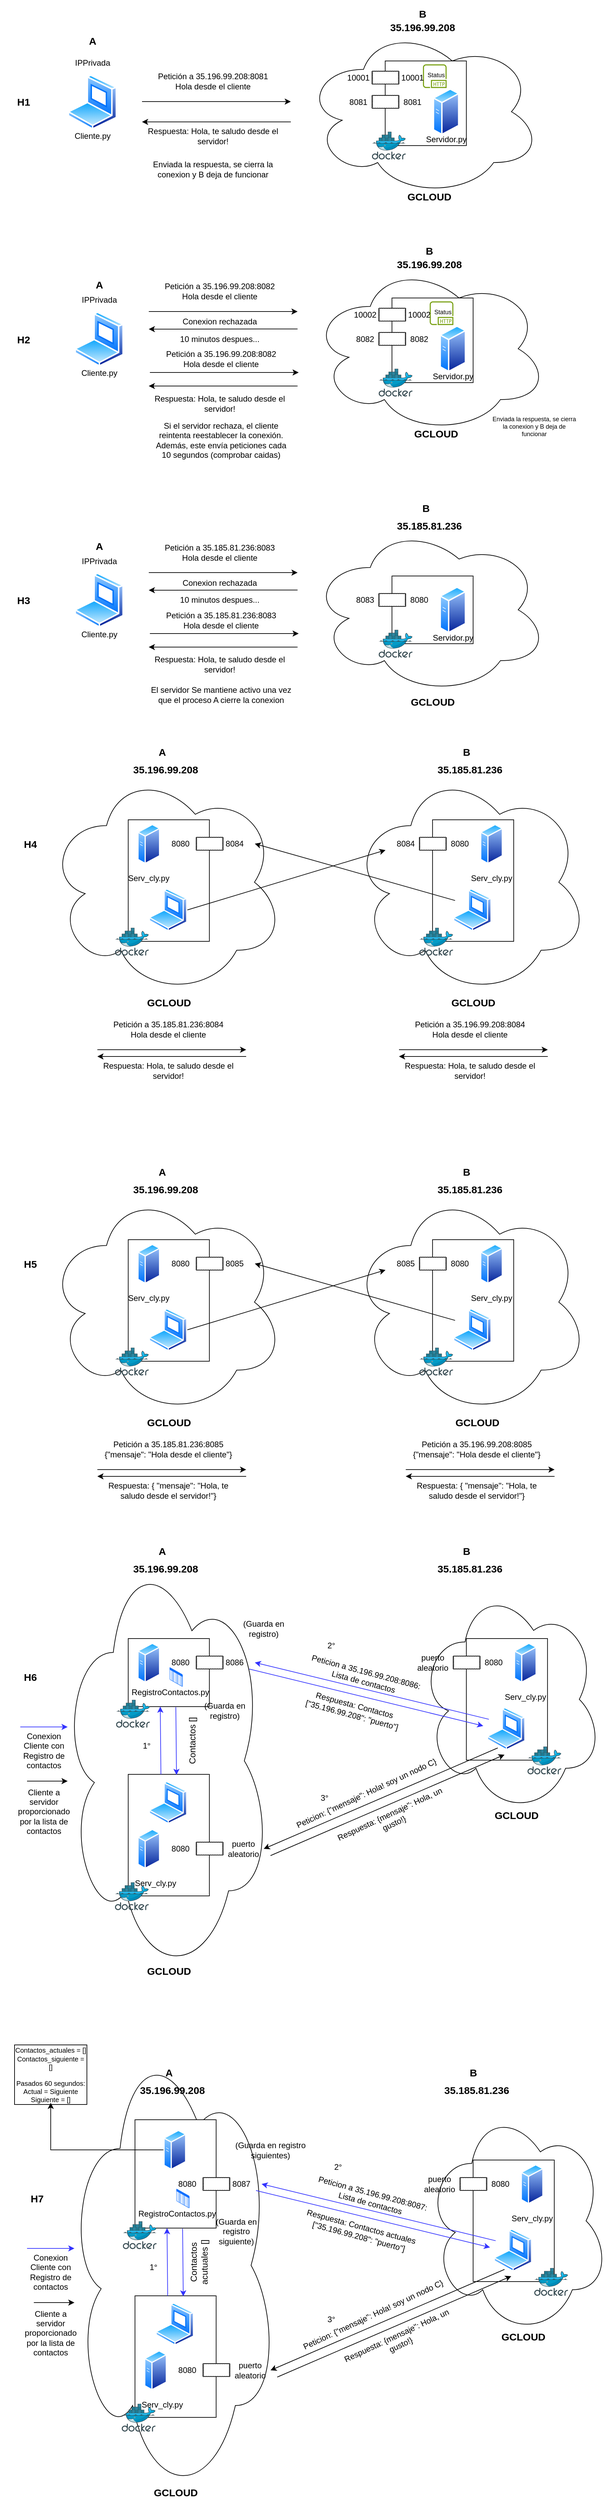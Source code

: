 <mxfile version="24.2.1" type="device">
  <diagram name="Página-1" id="NEF0DFNY7gWPzBWjJjwQ">
    <mxGraphModel dx="989" dy="1683" grid="1" gridSize="10" guides="1" tooltips="1" connect="1" arrows="1" fold="1" page="1" pageScale="1" pageWidth="827" pageHeight="1169" math="0" shadow="0">
      <root>
        <mxCell id="0" />
        <mxCell id="1" parent="0" />
        <mxCell id="m8QgqDnbLKsCeQyGqOP--293" value="" style="ellipse;shape=cloud;whiteSpace=wrap;html=1;" parent="1" vertex="1">
          <mxGeometry x="670" y="2269.63" width="270.4" height="339.25" as="geometry" />
        </mxCell>
        <mxCell id="m8QgqDnbLKsCeQyGqOP--7" value="" style="ellipse;shape=cloud;whiteSpace=wrap;html=1;" parent="1" vertex="1">
          <mxGeometry x="500" y="-30" width="350" height="250" as="geometry" />
        </mxCell>
        <mxCell id="m8QgqDnbLKsCeQyGqOP--4" value="" style="rounded=0;whiteSpace=wrap;html=1;" parent="1" vertex="1">
          <mxGeometry x="619.6" y="20" width="120" height="125" as="geometry" />
        </mxCell>
        <mxCell id="m8QgqDnbLKsCeQyGqOP--1" value="" style="image;aspect=fixed;perimeter=ellipsePerimeter;html=1;align=center;shadow=0;dashed=0;spacingTop=3;image=img/lib/active_directory/generic_server.svg;" parent="1" vertex="1">
          <mxGeometry x="690" y="60" width="39.2" height="70" as="geometry" />
        </mxCell>
        <mxCell id="m8QgqDnbLKsCeQyGqOP--2" value="" style="image;aspect=fixed;perimeter=ellipsePerimeter;html=1;align=center;shadow=0;dashed=0;spacingTop=3;image=img/lib/active_directory/laptop_client.svg;" parent="1" vertex="1">
          <mxGeometry x="150" y="40" width="73.29" height="81.43" as="geometry" />
        </mxCell>
        <mxCell id="m8QgqDnbLKsCeQyGqOP--3" value="IPPrivada&lt;div&gt;&lt;br&gt;&lt;/div&gt;" style="text;html=1;align=center;verticalAlign=middle;whiteSpace=wrap;rounded=0;" parent="1" vertex="1">
          <mxGeometry x="156.65" y="30" width="60" as="geometry" />
        </mxCell>
        <mxCell id="m8QgqDnbLKsCeQyGqOP--5" value="" style="image;sketch=0;aspect=fixed;html=1;points=[];align=center;fontSize=12;image=img/lib/mscae/Docker.svg;" parent="1" vertex="1">
          <mxGeometry x="600" y="124.5" width="50" height="41" as="geometry" />
        </mxCell>
        <mxCell id="m8QgqDnbLKsCeQyGqOP--8" value="" style="whiteSpace=wrap;html=1;shape=mxgraph.basic.cloud_rect" parent="1" vertex="1">
          <mxGeometry x="600" y="70.71" width="40" height="19.29" as="geometry" />
        </mxCell>
        <mxCell id="m8QgqDnbLKsCeQyGqOP--9" value="&lt;div style=&quot;&quot;&gt;&lt;span style=&quot;font-size: 15px;&quot;&gt;&lt;b&gt;35.196.99.208&lt;/b&gt;&lt;/span&gt;&lt;br&gt;&lt;/div&gt;" style="text;html=1;align=center;verticalAlign=middle;whiteSpace=wrap;rounded=0;" parent="1" vertex="1">
          <mxGeometry x="590" y="-50" width="170" height="40" as="geometry" />
        </mxCell>
        <mxCell id="m8QgqDnbLKsCeQyGqOP--10" value="Servidor.py" style="text;html=1;align=center;verticalAlign=middle;whiteSpace=wrap;rounded=0;" parent="1" vertex="1">
          <mxGeometry x="679.6" y="121.43" width="60" height="30" as="geometry" />
        </mxCell>
        <mxCell id="m8QgqDnbLKsCeQyGqOP--12" value="8081" style="text;html=1;align=center;verticalAlign=middle;whiteSpace=wrap;rounded=0;" parent="1" vertex="1">
          <mxGeometry x="550" y="65.71" width="60" height="30" as="geometry" />
        </mxCell>
        <mxCell id="m8QgqDnbLKsCeQyGqOP--13" value="8081" style="text;html=1;align=center;verticalAlign=middle;whiteSpace=wrap;rounded=0;" parent="1" vertex="1">
          <mxGeometry x="630" y="65.72" width="60" height="30" as="geometry" />
        </mxCell>
        <mxCell id="m8QgqDnbLKsCeQyGqOP--14" value="" style="endArrow=classic;html=1;rounded=0;" parent="1" edge="1">
          <mxGeometry width="50" height="50" relative="1" as="geometry">
            <mxPoint x="260" y="80" as="sourcePoint" />
            <mxPoint x="480" y="80" as="targetPoint" />
          </mxGeometry>
        </mxCell>
        <mxCell id="m8QgqDnbLKsCeQyGqOP--16" value="Petición a 35.196.99.208:8081&lt;div&gt;Hola desde el cliente&lt;/div&gt;" style="text;html=1;align=center;verticalAlign=middle;whiteSpace=wrap;rounded=0;" parent="1" vertex="1">
          <mxGeometry x="260" y="30" width="210" height="40" as="geometry" />
        </mxCell>
        <mxCell id="m8QgqDnbLKsCeQyGqOP--17" value="" style="endArrow=none;html=1;rounded=0;startArrow=classic;startFill=1;endFill=0;" parent="1" edge="1">
          <mxGeometry width="50" height="50" relative="1" as="geometry">
            <mxPoint x="260" y="110" as="sourcePoint" />
            <mxPoint x="480" y="110" as="targetPoint" />
          </mxGeometry>
        </mxCell>
        <mxCell id="m8QgqDnbLKsCeQyGqOP--18" value="Respuesta: Hola, te saludo desde el servidor!" style="text;html=1;align=center;verticalAlign=middle;whiteSpace=wrap;rounded=0;" parent="1" vertex="1">
          <mxGeometry x="260" y="121.43" width="210" height="20" as="geometry" />
        </mxCell>
        <mxCell id="m8QgqDnbLKsCeQyGqOP--19" value="&lt;div&gt;Cliente.py&lt;/div&gt;" style="text;html=1;align=center;verticalAlign=middle;whiteSpace=wrap;rounded=0;" parent="1" vertex="1">
          <mxGeometry x="156.65" y="116.43" width="60" height="30" as="geometry" />
        </mxCell>
        <mxCell id="m8QgqDnbLKsCeQyGqOP--20" value="Enviada la respuesta, se cierra la conexion y B deja de funcionar" style="text;html=1;align=center;verticalAlign=middle;whiteSpace=wrap;rounded=0;" parent="1" vertex="1">
          <mxGeometry x="260" y="170" width="210" height="20" as="geometry" />
        </mxCell>
        <mxCell id="m8QgqDnbLKsCeQyGqOP--21" value="&lt;div style=&quot;font-size: 15px;&quot;&gt;&lt;b&gt;B&lt;/b&gt;&lt;/div&gt;" style="text;html=1;align=center;verticalAlign=middle;whiteSpace=wrap;rounded=0;" parent="1" vertex="1">
          <mxGeometry x="590" y="-70" width="170" height="40" as="geometry" />
        </mxCell>
        <mxCell id="m8QgqDnbLKsCeQyGqOP--22" value="&lt;div style=&quot;font-size: 15px;&quot;&gt;&lt;b&gt;A&lt;/b&gt;&lt;/div&gt;" style="text;html=1;align=center;verticalAlign=middle;whiteSpace=wrap;rounded=0;" parent="1" vertex="1">
          <mxGeometry x="101.65" y="-20" width="170" height="20" as="geometry" />
        </mxCell>
        <mxCell id="m8QgqDnbLKsCeQyGqOP--28" value="" style="image;aspect=fixed;perimeter=ellipsePerimeter;html=1;align=center;shadow=0;dashed=0;spacingTop=3;image=img/lib/active_directory/laptop_client.svg;" parent="1" vertex="1">
          <mxGeometry x="160" y="390" width="73.29" height="81.43" as="geometry" />
        </mxCell>
        <mxCell id="m8QgqDnbLKsCeQyGqOP--29" value="IPPrivada&lt;div&gt;&lt;br&gt;&lt;/div&gt;" style="text;html=1;align=center;verticalAlign=middle;whiteSpace=wrap;rounded=0;" parent="1" vertex="1">
          <mxGeometry x="166.65" y="380" width="60" as="geometry" />
        </mxCell>
        <mxCell id="m8QgqDnbLKsCeQyGqOP--32" value="&lt;div style=&quot;font-size: 15px;&quot;&gt;&lt;b&gt;35.196.99.208&lt;/b&gt;&lt;br&gt;&lt;/div&gt;" style="text;html=1;align=center;verticalAlign=middle;whiteSpace=wrap;rounded=0;" parent="1" vertex="1">
          <mxGeometry x="600" y="300" width="170" height="40" as="geometry" />
        </mxCell>
        <mxCell id="m8QgqDnbLKsCeQyGqOP--36" value="" style="endArrow=classic;html=1;rounded=0;" parent="1" edge="1">
          <mxGeometry width="50" height="50" relative="1" as="geometry">
            <mxPoint x="270" y="390" as="sourcePoint" />
            <mxPoint x="490" y="390" as="targetPoint" />
          </mxGeometry>
        </mxCell>
        <mxCell id="m8QgqDnbLKsCeQyGqOP--37" value="Petición a 35.196.99.208:8082&lt;div&gt;Hola desde el cliente&lt;/div&gt;" style="text;html=1;align=center;verticalAlign=middle;whiteSpace=wrap;rounded=0;" parent="1" vertex="1">
          <mxGeometry x="270" y="340" width="210" height="40" as="geometry" />
        </mxCell>
        <mxCell id="m8QgqDnbLKsCeQyGqOP--38" value="" style="endArrow=none;html=1;rounded=0;startArrow=classic;startFill=1;endFill=0;" parent="1" edge="1">
          <mxGeometry width="50" height="50" relative="1" as="geometry">
            <mxPoint x="270" y="500" as="sourcePoint" />
            <mxPoint x="490" y="500" as="targetPoint" />
          </mxGeometry>
        </mxCell>
        <mxCell id="m8QgqDnbLKsCeQyGqOP--39" value="Respuesta: Hola, te saludo desde el servidor!" style="text;html=1;align=center;verticalAlign=middle;whiteSpace=wrap;rounded=0;" parent="1" vertex="1">
          <mxGeometry x="270" y="515.5" width="210" height="20" as="geometry" />
        </mxCell>
        <mxCell id="m8QgqDnbLKsCeQyGqOP--40" value="&lt;div&gt;Cliente.py&lt;/div&gt;" style="text;html=1;align=center;verticalAlign=middle;whiteSpace=wrap;rounded=0;" parent="1" vertex="1">
          <mxGeometry x="166.65" y="466.43" width="60" height="30" as="geometry" />
        </mxCell>
        <mxCell id="m8QgqDnbLKsCeQyGqOP--41" value="Si el servidor rechaza, el cliente reintenta reestablecer la conexión. Además, este envía peticiones cada 10 segundos (comprobar caidas)" style="text;html=1;align=center;verticalAlign=middle;whiteSpace=wrap;rounded=0;" parent="1" vertex="1">
          <mxGeometry x="271.65" y="570" width="210" height="20" as="geometry" />
        </mxCell>
        <mxCell id="m8QgqDnbLKsCeQyGqOP--42" value="&lt;div style=&quot;font-size: 15px;&quot;&gt;&lt;b&gt;B&lt;/b&gt;&lt;/div&gt;" style="text;html=1;align=center;verticalAlign=middle;whiteSpace=wrap;rounded=0;" parent="1" vertex="1">
          <mxGeometry x="600" y="280" width="170" height="40" as="geometry" />
        </mxCell>
        <mxCell id="m8QgqDnbLKsCeQyGqOP--45" value="&lt;div style=&quot;font-size: 15px;&quot;&gt;&lt;b&gt;A&lt;/b&gt;&lt;/div&gt;" style="text;html=1;align=center;verticalAlign=middle;whiteSpace=wrap;rounded=0;" parent="1" vertex="1">
          <mxGeometry x="111.65" y="340" width="170" height="20" as="geometry" />
        </mxCell>
        <mxCell id="m8QgqDnbLKsCeQyGqOP--46" value="&lt;div style=&quot;font-size: 15px;&quot;&gt;&lt;b&gt;H1&lt;/b&gt;&lt;/div&gt;" style="text;html=1;align=center;verticalAlign=middle;whiteSpace=wrap;rounded=0;" parent="1" vertex="1">
          <mxGeometry x="50" y="70" width="70" height="20" as="geometry" />
        </mxCell>
        <mxCell id="m8QgqDnbLKsCeQyGqOP--47" value="&lt;div style=&quot;font-size: 15px;&quot;&gt;&lt;b&gt;H2&lt;/b&gt;&lt;/div&gt;" style="text;html=1;align=center;verticalAlign=middle;whiteSpace=wrap;rounded=0;" parent="1" vertex="1">
          <mxGeometry x="50" y="420.72" width="70" height="20" as="geometry" />
        </mxCell>
        <mxCell id="m8QgqDnbLKsCeQyGqOP--49" value="&lt;div style=&quot;font-size: 15px;&quot;&gt;&lt;b&gt;GCLOUD&lt;/b&gt;&lt;/div&gt;" style="text;html=1;align=center;verticalAlign=middle;whiteSpace=wrap;rounded=0;" parent="1" vertex="1">
          <mxGeometry x="600" y="210" width="170" height="20" as="geometry" />
        </mxCell>
        <mxCell id="m8QgqDnbLKsCeQyGqOP--50" value="" style="endArrow=classic;html=1;rounded=0;" parent="1" edge="1">
          <mxGeometry width="50" height="50" relative="1" as="geometry">
            <mxPoint x="271.65" y="480" as="sourcePoint" />
            <mxPoint x="491.65" y="480" as="targetPoint" />
          </mxGeometry>
        </mxCell>
        <mxCell id="m8QgqDnbLKsCeQyGqOP--51" value="Petición a 35.196.99.208:8082&lt;div&gt;Hola desde el cliente&lt;/div&gt;" style="text;html=1;align=center;verticalAlign=middle;whiteSpace=wrap;rounded=0;" parent="1" vertex="1">
          <mxGeometry x="271.65" y="440" width="210" height="40" as="geometry" />
        </mxCell>
        <mxCell id="m8QgqDnbLKsCeQyGqOP--53" value="" style="endArrow=none;html=1;rounded=0;startArrow=classic;startFill=1;endFill=0;" parent="1" edge="1">
          <mxGeometry width="50" height="50" relative="1" as="geometry">
            <mxPoint x="270" y="416" as="sourcePoint" />
            <mxPoint x="490" y="415.72" as="targetPoint" />
          </mxGeometry>
        </mxCell>
        <mxCell id="m8QgqDnbLKsCeQyGqOP--55" value="" style="endArrow=none;html=1;rounded=0;startArrow=classic;startFill=1;endFill=0;" parent="1" edge="1">
          <mxGeometry width="50" height="50" relative="1" as="geometry">
            <mxPoint x="270" y="415.72" as="sourcePoint" />
            <mxPoint x="270" y="415.72" as="targetPoint" />
          </mxGeometry>
        </mxCell>
        <mxCell id="m8QgqDnbLKsCeQyGqOP--56" value="Conexion rechazada" style="text;html=1;align=center;verticalAlign=middle;whiteSpace=wrap;rounded=0;" parent="1" vertex="1">
          <mxGeometry x="270" y="400" width="210" height="10" as="geometry" />
        </mxCell>
        <mxCell id="m8QgqDnbLKsCeQyGqOP--57" value="10 minutos despues..." style="text;html=1;align=center;verticalAlign=middle;whiteSpace=wrap;rounded=0;" parent="1" vertex="1">
          <mxGeometry x="270" y="425.72" width="210" height="10" as="geometry" />
        </mxCell>
        <mxCell id="m8QgqDnbLKsCeQyGqOP--58" value="" style="ellipse;shape=cloud;whiteSpace=wrap;html=1;" parent="1" vertex="1">
          <mxGeometry x="510" y="705.5" width="350" height="250" as="geometry" />
        </mxCell>
        <mxCell id="m8QgqDnbLKsCeQyGqOP--59" value="" style="rounded=0;whiteSpace=wrap;html=1;" parent="1" vertex="1">
          <mxGeometry x="629.6" y="780.5" width="120" height="100" as="geometry" />
        </mxCell>
        <mxCell id="m8QgqDnbLKsCeQyGqOP--60" value="" style="image;aspect=fixed;perimeter=ellipsePerimeter;html=1;align=center;shadow=0;dashed=0;spacingTop=3;image=img/lib/active_directory/generic_server.svg;" parent="1" vertex="1">
          <mxGeometry x="700" y="795.5" width="39.2" height="70" as="geometry" />
        </mxCell>
        <mxCell id="m8QgqDnbLKsCeQyGqOP--61" value="" style="image;aspect=fixed;perimeter=ellipsePerimeter;html=1;align=center;shadow=0;dashed=0;spacingTop=3;image=img/lib/active_directory/laptop_client.svg;" parent="1" vertex="1">
          <mxGeometry x="160" y="775.5" width="73.29" height="81.43" as="geometry" />
        </mxCell>
        <mxCell id="m8QgqDnbLKsCeQyGqOP--62" value="IPPrivada&lt;div&gt;&lt;br&gt;&lt;/div&gt;" style="text;html=1;align=center;verticalAlign=middle;whiteSpace=wrap;rounded=0;" parent="1" vertex="1">
          <mxGeometry x="166.65" y="765.5" width="60" as="geometry" />
        </mxCell>
        <mxCell id="m8QgqDnbLKsCeQyGqOP--63" value="" style="image;sketch=0;aspect=fixed;html=1;points=[];align=center;fontSize=12;image=img/lib/mscae/Docker.svg;" parent="1" vertex="1">
          <mxGeometry x="610" y="860" width="50" height="41" as="geometry" />
        </mxCell>
        <mxCell id="m8QgqDnbLKsCeQyGqOP--64" value="" style="whiteSpace=wrap;html=1;shape=mxgraph.basic.cloud_rect" parent="1" vertex="1">
          <mxGeometry x="610" y="806.21" width="40" height="19.29" as="geometry" />
        </mxCell>
        <mxCell id="m8QgqDnbLKsCeQyGqOP--65" value="&lt;div style=&quot;font-size: 15px;&quot;&gt;&lt;b&gt;35.185.81.236&lt;/b&gt;&lt;/div&gt;" style="text;html=1;align=center;verticalAlign=middle;whiteSpace=wrap;rounded=0;" parent="1" vertex="1">
          <mxGeometry x="600" y="685.5" width="170" height="40" as="geometry" />
        </mxCell>
        <mxCell id="m8QgqDnbLKsCeQyGqOP--66" value="Servidor.py" style="text;html=1;align=center;verticalAlign=middle;whiteSpace=wrap;rounded=0;" parent="1" vertex="1">
          <mxGeometry x="689.6" y="856.93" width="60" height="30" as="geometry" />
        </mxCell>
        <mxCell id="m8QgqDnbLKsCeQyGqOP--67" value="8083" style="text;html=1;align=center;verticalAlign=middle;whiteSpace=wrap;rounded=0;" parent="1" vertex="1">
          <mxGeometry x="560" y="801.21" width="60" height="30" as="geometry" />
        </mxCell>
        <mxCell id="m8QgqDnbLKsCeQyGqOP--68" value="8080" style="text;html=1;align=center;verticalAlign=middle;whiteSpace=wrap;rounded=0;" parent="1" vertex="1">
          <mxGeometry x="640" y="801.22" width="60" height="30" as="geometry" />
        </mxCell>
        <mxCell id="m8QgqDnbLKsCeQyGqOP--69" value="" style="endArrow=classic;html=1;rounded=0;" parent="1" edge="1">
          <mxGeometry width="50" height="50" relative="1" as="geometry">
            <mxPoint x="270" y="775.5" as="sourcePoint" />
            <mxPoint x="490" y="775.5" as="targetPoint" />
          </mxGeometry>
        </mxCell>
        <mxCell id="m8QgqDnbLKsCeQyGqOP--70" value="Petición a 35.185.81.236:8083&lt;div&gt;Hola desde el cliente&lt;/div&gt;" style="text;html=1;align=center;verticalAlign=middle;whiteSpace=wrap;rounded=0;" parent="1" vertex="1">
          <mxGeometry x="270" y="725.5" width="210" height="40" as="geometry" />
        </mxCell>
        <mxCell id="m8QgqDnbLKsCeQyGqOP--71" value="" style="endArrow=none;html=1;rounded=0;startArrow=classic;startFill=1;endFill=0;" parent="1" edge="1">
          <mxGeometry width="50" height="50" relative="1" as="geometry">
            <mxPoint x="270" y="885.5" as="sourcePoint" />
            <mxPoint x="490" y="885.5" as="targetPoint" />
          </mxGeometry>
        </mxCell>
        <mxCell id="m8QgqDnbLKsCeQyGqOP--72" value="Respuesta: Hola, te saludo desde el servidor!" style="text;html=1;align=center;verticalAlign=middle;whiteSpace=wrap;rounded=0;" parent="1" vertex="1">
          <mxGeometry x="270" y="901" width="210" height="20" as="geometry" />
        </mxCell>
        <mxCell id="m8QgqDnbLKsCeQyGqOP--73" value="&lt;div&gt;Cliente.py&lt;/div&gt;" style="text;html=1;align=center;verticalAlign=middle;whiteSpace=wrap;rounded=0;" parent="1" vertex="1">
          <mxGeometry x="166.65" y="851.93" width="60" height="30" as="geometry" />
        </mxCell>
        <mxCell id="m8QgqDnbLKsCeQyGqOP--74" value="El servidor Se mantiene activo una vez que el proceso A cierre la conexion" style="text;html=1;align=center;verticalAlign=middle;whiteSpace=wrap;rounded=0;" parent="1" vertex="1">
          <mxGeometry x="271.65" y="945.5" width="210" height="20" as="geometry" />
        </mxCell>
        <mxCell id="m8QgqDnbLKsCeQyGqOP--75" value="&lt;div style=&quot;font-size: 15px;&quot;&gt;&lt;b&gt;A&lt;/b&gt;&lt;/div&gt;" style="text;html=1;align=center;verticalAlign=middle;whiteSpace=wrap;rounded=0;" parent="1" vertex="1">
          <mxGeometry x="111.65" y="725.5" width="170" height="20" as="geometry" />
        </mxCell>
        <mxCell id="m8QgqDnbLKsCeQyGqOP--76" value="&lt;div style=&quot;font-size: 15px;&quot;&gt;&lt;b&gt;H3&lt;/b&gt;&lt;/div&gt;" style="text;html=1;align=center;verticalAlign=middle;whiteSpace=wrap;rounded=0;" parent="1" vertex="1">
          <mxGeometry x="50" y="806.22" width="70" height="20" as="geometry" />
        </mxCell>
        <mxCell id="m8QgqDnbLKsCeQyGqOP--77" value="&lt;div style=&quot;font-size: 15px;&quot;&gt;&lt;b&gt;GCLOUD&lt;/b&gt;&lt;/div&gt;" style="text;html=1;align=center;verticalAlign=middle;whiteSpace=wrap;rounded=0;" parent="1" vertex="1">
          <mxGeometry x="604.6" y="955.5" width="170" height="20" as="geometry" />
        </mxCell>
        <mxCell id="m8QgqDnbLKsCeQyGqOP--78" value="" style="endArrow=classic;html=1;rounded=0;" parent="1" edge="1">
          <mxGeometry width="50" height="50" relative="1" as="geometry">
            <mxPoint x="271.65" y="865.5" as="sourcePoint" />
            <mxPoint x="491.65" y="865.5" as="targetPoint" />
          </mxGeometry>
        </mxCell>
        <mxCell id="m8QgqDnbLKsCeQyGqOP--79" value="Petición a 35.185.81.236:8083&lt;div&gt;Hola desde el cliente&lt;/div&gt;" style="text;html=1;align=center;verticalAlign=middle;whiteSpace=wrap;rounded=0;" parent="1" vertex="1">
          <mxGeometry x="271.65" y="825.5" width="210" height="40" as="geometry" />
        </mxCell>
        <mxCell id="m8QgqDnbLKsCeQyGqOP--80" value="" style="endArrow=none;html=1;rounded=0;startArrow=classic;startFill=1;endFill=0;" parent="1" edge="1">
          <mxGeometry width="50" height="50" relative="1" as="geometry">
            <mxPoint x="270" y="801.5" as="sourcePoint" />
            <mxPoint x="490" y="801.22" as="targetPoint" />
          </mxGeometry>
        </mxCell>
        <mxCell id="m8QgqDnbLKsCeQyGqOP--81" value="" style="endArrow=none;html=1;rounded=0;startArrow=classic;startFill=1;endFill=0;" parent="1" edge="1">
          <mxGeometry width="50" height="50" relative="1" as="geometry">
            <mxPoint x="270" y="801.22" as="sourcePoint" />
            <mxPoint x="270" y="801.22" as="targetPoint" />
          </mxGeometry>
        </mxCell>
        <mxCell id="m8QgqDnbLKsCeQyGqOP--82" value="Conexion rechazada" style="text;html=1;align=center;verticalAlign=middle;whiteSpace=wrap;rounded=0;" parent="1" vertex="1">
          <mxGeometry x="270" y="785.5" width="210" height="10" as="geometry" />
        </mxCell>
        <mxCell id="m8QgqDnbLKsCeQyGqOP--83" value="10 minutos despues..." style="text;html=1;align=center;verticalAlign=middle;whiteSpace=wrap;rounded=0;" parent="1" vertex="1">
          <mxGeometry x="270" y="811.22" width="210" height="10" as="geometry" />
        </mxCell>
        <mxCell id="m8QgqDnbLKsCeQyGqOP--84" value="Enviada la respuesta, se cierra la conexion y B deja de funcionar" style="text;html=1;align=center;verticalAlign=middle;whiteSpace=wrap;rounded=0;fontSize=9;" parent="1" vertex="1">
          <mxGeometry x="774.6" y="550" width="130" height="20" as="geometry" />
        </mxCell>
        <mxCell id="m8QgqDnbLKsCeQyGqOP--86" value="&lt;div style=&quot;font-size: 15px;&quot;&gt;&lt;b&gt;B&lt;/b&gt;&lt;/div&gt;" style="text;html=1;align=center;verticalAlign=middle;whiteSpace=wrap;rounded=0;" parent="1" vertex="1">
          <mxGeometry x="594.6" y="660" width="170" height="40" as="geometry" />
        </mxCell>
        <mxCell id="m8QgqDnbLKsCeQyGqOP--87" value="" style="ellipse;shape=cloud;whiteSpace=wrap;html=1;" parent="1" vertex="1">
          <mxGeometry x="570" y="1065.5" width="350" height="334.5" as="geometry" />
        </mxCell>
        <mxCell id="m8QgqDnbLKsCeQyGqOP--88" value="" style="rounded=0;whiteSpace=wrap;html=1;" parent="1" vertex="1">
          <mxGeometry x="689.6" y="1140.5" width="120" height="179.5" as="geometry" />
        </mxCell>
        <mxCell id="m8QgqDnbLKsCeQyGqOP--89" value="" style="image;aspect=fixed;perimeter=ellipsePerimeter;html=1;align=center;shadow=0;dashed=0;spacingTop=3;image=img/lib/active_directory/generic_server.svg;" parent="1" vertex="1">
          <mxGeometry x="760" y="1146.22" width="33.6" height="60" as="geometry" />
        </mxCell>
        <mxCell id="m8QgqDnbLKsCeQyGqOP--90" value="" style="image;aspect=fixed;perimeter=ellipsePerimeter;html=1;align=center;shadow=0;dashed=0;spacingTop=3;image=img/lib/active_directory/laptop_client.svg;" parent="1" vertex="1">
          <mxGeometry x="720.0" y="1241.93" width="57.05" height="63.39" as="geometry" />
        </mxCell>
        <mxCell id="m8QgqDnbLKsCeQyGqOP--92" value="" style="image;sketch=0;aspect=fixed;html=1;points=[];align=center;fontSize=12;image=img/lib/mscae/Docker.svg;" parent="1" vertex="1">
          <mxGeometry x="670" y="1300" width="50" height="41" as="geometry" />
        </mxCell>
        <mxCell id="m8QgqDnbLKsCeQyGqOP--93" value="" style="whiteSpace=wrap;html=1;shape=mxgraph.basic.cloud_rect" parent="1" vertex="1">
          <mxGeometry x="670" y="1166.21" width="40" height="19.29" as="geometry" />
        </mxCell>
        <mxCell id="m8QgqDnbLKsCeQyGqOP--94" value="&lt;div style=&quot;font-size: 15px;&quot;&gt;&lt;b&gt;35.185.81.236&lt;/b&gt;&lt;/div&gt;" style="text;html=1;align=center;verticalAlign=middle;whiteSpace=wrap;rounded=0;" parent="1" vertex="1">
          <mxGeometry x="660" y="1045.5" width="170" height="40" as="geometry" />
        </mxCell>
        <mxCell id="m8QgqDnbLKsCeQyGqOP--95" value="Serv_cly.py" style="text;html=1;align=center;verticalAlign=middle;whiteSpace=wrap;rounded=0;" parent="1" vertex="1">
          <mxGeometry x="746.8" y="1211.93" width="60" height="30" as="geometry" />
        </mxCell>
        <mxCell id="m8QgqDnbLKsCeQyGqOP--96" value="8084" style="text;html=1;align=center;verticalAlign=middle;whiteSpace=wrap;rounded=0;" parent="1" vertex="1">
          <mxGeometry x="620" y="1161.21" width="60" height="30" as="geometry" />
        </mxCell>
        <mxCell id="m8QgqDnbLKsCeQyGqOP--97" value="8080" style="text;html=1;align=center;verticalAlign=middle;whiteSpace=wrap;rounded=0;" parent="1" vertex="1">
          <mxGeometry x="700" y="1161.22" width="60" height="30" as="geometry" />
        </mxCell>
        <mxCell id="m8QgqDnbLKsCeQyGqOP--105" value="&lt;div style=&quot;font-size: 15px;&quot;&gt;&lt;b&gt;H4&lt;/b&gt;&lt;/div&gt;" style="text;html=1;align=center;verticalAlign=middle;whiteSpace=wrap;rounded=0;" parent="1" vertex="1">
          <mxGeometry x="60" y="1166.22" width="70" height="20" as="geometry" />
        </mxCell>
        <mxCell id="m8QgqDnbLKsCeQyGqOP--106" value="&lt;div style=&quot;font-size: 15px;&quot;&gt;&lt;b&gt;GCLOUD&lt;/b&gt;&lt;/div&gt;" style="text;html=1;align=center;verticalAlign=middle;whiteSpace=wrap;rounded=0;" parent="1" vertex="1">
          <mxGeometry x="664.6" y="1400" width="170" height="20" as="geometry" />
        </mxCell>
        <mxCell id="m8QgqDnbLKsCeQyGqOP--113" value="&lt;div style=&quot;font-size: 15px;&quot;&gt;&lt;b&gt;B&lt;/b&gt;&lt;/div&gt;" style="text;html=1;align=center;verticalAlign=middle;whiteSpace=wrap;rounded=0;" parent="1" vertex="1">
          <mxGeometry x="654.6" y="1020" width="170" height="40" as="geometry" />
        </mxCell>
        <mxCell id="m8QgqDnbLKsCeQyGqOP--115" value="" style="ellipse;shape=cloud;whiteSpace=wrap;html=1;" parent="1" vertex="1">
          <mxGeometry x="120.0" y="1065.5" width="350" height="334.5" as="geometry" />
        </mxCell>
        <mxCell id="m8QgqDnbLKsCeQyGqOP--116" value="" style="rounded=0;whiteSpace=wrap;html=1;" parent="1" vertex="1">
          <mxGeometry x="239.6" y="1140.5" width="120" height="179.5" as="geometry" />
        </mxCell>
        <mxCell id="m8QgqDnbLKsCeQyGqOP--117" value="" style="image;aspect=fixed;perimeter=ellipsePerimeter;html=1;align=center;shadow=0;dashed=0;spacingTop=3;image=img/lib/active_directory/generic_server.svg;" parent="1" vertex="1">
          <mxGeometry x="253.2" y="1146.22" width="33.6" height="60" as="geometry" />
        </mxCell>
        <mxCell id="m8QgqDnbLKsCeQyGqOP--118" value="" style="image;aspect=fixed;perimeter=ellipsePerimeter;html=1;align=center;shadow=0;dashed=0;spacingTop=3;image=img/lib/active_directory/laptop_client.svg;" parent="1" vertex="1">
          <mxGeometry x="270.0" y="1241.93" width="57.05" height="63.39" as="geometry" />
        </mxCell>
        <mxCell id="m8QgqDnbLKsCeQyGqOP--119" value="" style="image;sketch=0;aspect=fixed;html=1;points=[];align=center;fontSize=12;image=img/lib/mscae/Docker.svg;" parent="1" vertex="1">
          <mxGeometry x="220.0" y="1300" width="50" height="41" as="geometry" />
        </mxCell>
        <mxCell id="m8QgqDnbLKsCeQyGqOP--120" value="" style="whiteSpace=wrap;html=1;shape=mxgraph.basic.cloud_rect" parent="1" vertex="1">
          <mxGeometry x="340" y="1166.21" width="40" height="19.29" as="geometry" />
        </mxCell>
        <mxCell id="m8QgqDnbLKsCeQyGqOP--121" value="&lt;div style=&quot;font-size: 15px;&quot;&gt;&lt;b&gt;35.196.99.208&lt;/b&gt;&lt;/div&gt;" style="text;html=1;align=center;verticalAlign=middle;whiteSpace=wrap;rounded=0;" parent="1" vertex="1">
          <mxGeometry x="210.0" y="1045.5" width="170" height="40" as="geometry" />
        </mxCell>
        <mxCell id="m8QgqDnbLKsCeQyGqOP--122" value="Serv_cly.py" style="text;html=1;align=center;verticalAlign=middle;whiteSpace=wrap;rounded=0;" parent="1" vertex="1">
          <mxGeometry x="240.0" y="1211.93" width="60" height="30" as="geometry" />
        </mxCell>
        <mxCell id="m8QgqDnbLKsCeQyGqOP--123" value="8080" style="text;html=1;align=center;verticalAlign=middle;whiteSpace=wrap;rounded=0;" parent="1" vertex="1">
          <mxGeometry x="286.8" y="1160.85" width="60" height="30" as="geometry" />
        </mxCell>
        <mxCell id="m8QgqDnbLKsCeQyGqOP--124" value="8084" style="text;html=1;align=center;verticalAlign=middle;whiteSpace=wrap;rounded=0;" parent="1" vertex="1">
          <mxGeometry x="366.8" y="1160.86" width="60" height="30" as="geometry" />
        </mxCell>
        <mxCell id="m8QgqDnbLKsCeQyGqOP--125" value="&lt;div style=&quot;font-size: 15px;&quot;&gt;&lt;b&gt;GCLOUD&lt;/b&gt;&lt;/div&gt;" style="text;html=1;align=center;verticalAlign=middle;whiteSpace=wrap;rounded=0;" parent="1" vertex="1">
          <mxGeometry x="214.6" y="1400" width="170" height="20" as="geometry" />
        </mxCell>
        <mxCell id="m8QgqDnbLKsCeQyGqOP--126" value="&lt;div style=&quot;font-size: 15px;&quot;&gt;&lt;b&gt;A&lt;/b&gt;&lt;/div&gt;" style="text;html=1;align=center;verticalAlign=middle;whiteSpace=wrap;rounded=0;" parent="1" vertex="1">
          <mxGeometry x="204.6" y="1020" width="170" height="40" as="geometry" />
        </mxCell>
        <mxCell id="m8QgqDnbLKsCeQyGqOP--127" value="" style="endArrow=classic;html=1;rounded=0;exitX=1;exitY=0.5;exitDx=0;exitDy=0;" parent="1" source="m8QgqDnbLKsCeQyGqOP--118" target="m8QgqDnbLKsCeQyGqOP--96" edge="1">
          <mxGeometry width="50" height="50" relative="1" as="geometry">
            <mxPoint x="330" y="1290" as="sourcePoint" />
            <mxPoint x="380" y="1240" as="targetPoint" />
          </mxGeometry>
        </mxCell>
        <mxCell id="m8QgqDnbLKsCeQyGqOP--129" value="" style="endArrow=classic;html=1;rounded=0;exitX=0;exitY=0.25;exitDx=0;exitDy=0;entryX=1;entryY=0.5;entryDx=0;entryDy=0;" parent="1" source="m8QgqDnbLKsCeQyGqOP--90" target="m8QgqDnbLKsCeQyGqOP--124" edge="1">
          <mxGeometry width="50" height="50" relative="1" as="geometry">
            <mxPoint x="330" y="1290" as="sourcePoint" />
            <mxPoint x="380" y="1240" as="targetPoint" />
          </mxGeometry>
        </mxCell>
        <mxCell id="m8QgqDnbLKsCeQyGqOP--130" value="" style="endArrow=classic;html=1;rounded=0;" parent="1" edge="1">
          <mxGeometry width="50" height="50" relative="1" as="geometry">
            <mxPoint x="194" y="1480" as="sourcePoint" />
            <mxPoint x="414" y="1480" as="targetPoint" />
          </mxGeometry>
        </mxCell>
        <mxCell id="m8QgqDnbLKsCeQyGqOP--131" value="Petición a 35.185.81.236:8084&lt;div&gt;Hola desde el cliente&lt;/div&gt;" style="text;html=1;align=center;verticalAlign=middle;whiteSpace=wrap;rounded=0;" parent="1" vertex="1">
          <mxGeometry x="194" y="1430" width="210" height="40" as="geometry" />
        </mxCell>
        <mxCell id="m8QgqDnbLKsCeQyGqOP--132" value="" style="endArrow=none;html=1;rounded=0;startArrow=classic;startFill=1;endFill=0;" parent="1" edge="1">
          <mxGeometry width="50" height="50" relative="1" as="geometry">
            <mxPoint x="194" y="1490" as="sourcePoint" />
            <mxPoint x="414" y="1490" as="targetPoint" />
          </mxGeometry>
        </mxCell>
        <mxCell id="m8QgqDnbLKsCeQyGqOP--133" value="Respuesta: Hola, te saludo desde el servidor!" style="text;html=1;align=center;verticalAlign=middle;whiteSpace=wrap;rounded=0;" parent="1" vertex="1">
          <mxGeometry x="194" y="1501.43" width="210" height="20" as="geometry" />
        </mxCell>
        <mxCell id="m8QgqDnbLKsCeQyGqOP--134" value="" style="endArrow=classic;html=1;rounded=0;" parent="1" edge="1">
          <mxGeometry width="50" height="50" relative="1" as="geometry">
            <mxPoint x="640" y="1480" as="sourcePoint" />
            <mxPoint x="860" y="1480" as="targetPoint" />
          </mxGeometry>
        </mxCell>
        <mxCell id="m8QgqDnbLKsCeQyGqOP--135" value="Petición a 35.196.99.208:8084&lt;div&gt;Hola desde el cliente&lt;/div&gt;" style="text;html=1;align=center;verticalAlign=middle;whiteSpace=wrap;rounded=0;" parent="1" vertex="1">
          <mxGeometry x="640" y="1430" width="210" height="40" as="geometry" />
        </mxCell>
        <mxCell id="m8QgqDnbLKsCeQyGqOP--136" value="" style="endArrow=none;html=1;rounded=0;startArrow=classic;startFill=1;endFill=0;" parent="1" edge="1">
          <mxGeometry width="50" height="50" relative="1" as="geometry">
            <mxPoint x="640" y="1490" as="sourcePoint" />
            <mxPoint x="860" y="1490" as="targetPoint" />
          </mxGeometry>
        </mxCell>
        <mxCell id="m8QgqDnbLKsCeQyGqOP--137" value="Respuesta: Hola, te saludo desde el servidor!" style="text;html=1;align=center;verticalAlign=middle;whiteSpace=wrap;rounded=0;" parent="1" vertex="1">
          <mxGeometry x="640" y="1501.43" width="210" height="20" as="geometry" />
        </mxCell>
        <mxCell id="m8QgqDnbLKsCeQyGqOP--138" value="" style="ellipse;shape=cloud;whiteSpace=wrap;html=1;" parent="1" vertex="1">
          <mxGeometry x="570" y="1685.5" width="350" height="334.5" as="geometry" />
        </mxCell>
        <mxCell id="m8QgqDnbLKsCeQyGqOP--139" value="" style="rounded=0;whiteSpace=wrap;html=1;" parent="1" vertex="1">
          <mxGeometry x="689.6" y="1760.5" width="120" height="179.5" as="geometry" />
        </mxCell>
        <mxCell id="m8QgqDnbLKsCeQyGqOP--140" value="" style="image;aspect=fixed;perimeter=ellipsePerimeter;html=1;align=center;shadow=0;dashed=0;spacingTop=3;image=img/lib/active_directory/generic_server.svg;" parent="1" vertex="1">
          <mxGeometry x="760" y="1766.22" width="33.6" height="60" as="geometry" />
        </mxCell>
        <mxCell id="m8QgqDnbLKsCeQyGqOP--141" value="" style="image;aspect=fixed;perimeter=ellipsePerimeter;html=1;align=center;shadow=0;dashed=0;spacingTop=3;image=img/lib/active_directory/laptop_client.svg;" parent="1" vertex="1">
          <mxGeometry x="720.0" y="1861.93" width="57.05" height="63.39" as="geometry" />
        </mxCell>
        <mxCell id="m8QgqDnbLKsCeQyGqOP--142" value="" style="image;sketch=0;aspect=fixed;html=1;points=[];align=center;fontSize=12;image=img/lib/mscae/Docker.svg;" parent="1" vertex="1">
          <mxGeometry x="670" y="1920" width="50" height="41" as="geometry" />
        </mxCell>
        <mxCell id="m8QgqDnbLKsCeQyGqOP--143" value="" style="whiteSpace=wrap;html=1;shape=mxgraph.basic.cloud_rect" parent="1" vertex="1">
          <mxGeometry x="670" y="1786.21" width="40" height="19.29" as="geometry" />
        </mxCell>
        <mxCell id="m8QgqDnbLKsCeQyGqOP--144" value="&lt;div style=&quot;font-size: 15px;&quot;&gt;&lt;b&gt;35.185.81.236&lt;/b&gt;&lt;/div&gt;" style="text;html=1;align=center;verticalAlign=middle;whiteSpace=wrap;rounded=0;" parent="1" vertex="1">
          <mxGeometry x="660" y="1665.5" width="170" height="40" as="geometry" />
        </mxCell>
        <mxCell id="m8QgqDnbLKsCeQyGqOP--145" value="Serv_cly.py" style="text;html=1;align=center;verticalAlign=middle;whiteSpace=wrap;rounded=0;" parent="1" vertex="1">
          <mxGeometry x="746.8" y="1831.93" width="60" height="30" as="geometry" />
        </mxCell>
        <mxCell id="m8QgqDnbLKsCeQyGqOP--146" value="8085" style="text;html=1;align=center;verticalAlign=middle;whiteSpace=wrap;rounded=0;" parent="1" vertex="1">
          <mxGeometry x="620" y="1781.21" width="60" height="30" as="geometry" />
        </mxCell>
        <mxCell id="m8QgqDnbLKsCeQyGqOP--147" value="8080" style="text;html=1;align=center;verticalAlign=middle;whiteSpace=wrap;rounded=0;" parent="1" vertex="1">
          <mxGeometry x="700" y="1781.22" width="60" height="30" as="geometry" />
        </mxCell>
        <mxCell id="m8QgqDnbLKsCeQyGqOP--148" value="&lt;div style=&quot;font-size: 15px;&quot;&gt;&lt;b&gt;H5&lt;/b&gt;&lt;/div&gt;" style="text;html=1;align=center;verticalAlign=middle;whiteSpace=wrap;rounded=0;" parent="1" vertex="1">
          <mxGeometry x="60" y="1786.22" width="70" height="20" as="geometry" />
        </mxCell>
        <mxCell id="m8QgqDnbLKsCeQyGqOP--150" value="&lt;div style=&quot;font-size: 15px;&quot;&gt;&lt;b&gt;B&lt;/b&gt;&lt;/div&gt;" style="text;html=1;align=center;verticalAlign=middle;whiteSpace=wrap;rounded=0;" parent="1" vertex="1">
          <mxGeometry x="654.6" y="1640" width="170" height="40" as="geometry" />
        </mxCell>
        <mxCell id="m8QgqDnbLKsCeQyGqOP--151" value="" style="ellipse;shape=cloud;whiteSpace=wrap;html=1;" parent="1" vertex="1">
          <mxGeometry x="120.0" y="1685.5" width="350" height="334.5" as="geometry" />
        </mxCell>
        <mxCell id="m8QgqDnbLKsCeQyGqOP--152" value="" style="rounded=0;whiteSpace=wrap;html=1;" parent="1" vertex="1">
          <mxGeometry x="239.6" y="1760.5" width="120" height="179.5" as="geometry" />
        </mxCell>
        <mxCell id="m8QgqDnbLKsCeQyGqOP--153" value="" style="image;aspect=fixed;perimeter=ellipsePerimeter;html=1;align=center;shadow=0;dashed=0;spacingTop=3;image=img/lib/active_directory/generic_server.svg;" parent="1" vertex="1">
          <mxGeometry x="253.2" y="1766.22" width="33.6" height="60" as="geometry" />
        </mxCell>
        <mxCell id="m8QgqDnbLKsCeQyGqOP--154" value="" style="image;aspect=fixed;perimeter=ellipsePerimeter;html=1;align=center;shadow=0;dashed=0;spacingTop=3;image=img/lib/active_directory/laptop_client.svg;" parent="1" vertex="1">
          <mxGeometry x="270.0" y="1861.93" width="57.05" height="63.39" as="geometry" />
        </mxCell>
        <mxCell id="m8QgqDnbLKsCeQyGqOP--155" value="" style="image;sketch=0;aspect=fixed;html=1;points=[];align=center;fontSize=12;image=img/lib/mscae/Docker.svg;" parent="1" vertex="1">
          <mxGeometry x="220.0" y="1920" width="50" height="41" as="geometry" />
        </mxCell>
        <mxCell id="m8QgqDnbLKsCeQyGqOP--156" value="" style="whiteSpace=wrap;html=1;shape=mxgraph.basic.cloud_rect" parent="1" vertex="1">
          <mxGeometry x="340" y="1786.21" width="40" height="19.29" as="geometry" />
        </mxCell>
        <mxCell id="m8QgqDnbLKsCeQyGqOP--157" value="&lt;div style=&quot;font-size: 15px;&quot;&gt;&lt;b&gt;35.196.99.208&lt;/b&gt;&lt;/div&gt;" style="text;html=1;align=center;verticalAlign=middle;whiteSpace=wrap;rounded=0;" parent="1" vertex="1">
          <mxGeometry x="210.0" y="1665.5" width="170" height="40" as="geometry" />
        </mxCell>
        <mxCell id="m8QgqDnbLKsCeQyGqOP--158" value="Serv_cly.py" style="text;html=1;align=center;verticalAlign=middle;whiteSpace=wrap;rounded=0;" parent="1" vertex="1">
          <mxGeometry x="240.0" y="1831.93" width="60" height="30" as="geometry" />
        </mxCell>
        <mxCell id="m8QgqDnbLKsCeQyGqOP--159" value="8080" style="text;html=1;align=center;verticalAlign=middle;whiteSpace=wrap;rounded=0;" parent="1" vertex="1">
          <mxGeometry x="286.8" y="1780.85" width="60" height="30" as="geometry" />
        </mxCell>
        <mxCell id="m8QgqDnbLKsCeQyGqOP--160" value="8085" style="text;html=1;align=center;verticalAlign=middle;whiteSpace=wrap;rounded=0;" parent="1" vertex="1">
          <mxGeometry x="366.8" y="1780.86" width="60" height="30" as="geometry" />
        </mxCell>
        <mxCell id="m8QgqDnbLKsCeQyGqOP--161" value="&lt;div style=&quot;font-size: 15px;&quot;&gt;&lt;b&gt;GCLOUD&lt;/b&gt;&lt;/div&gt;" style="text;html=1;align=center;verticalAlign=middle;whiteSpace=wrap;rounded=0;" parent="1" vertex="1">
          <mxGeometry x="214.6" y="2020" width="170" height="20" as="geometry" />
        </mxCell>
        <mxCell id="m8QgqDnbLKsCeQyGqOP--162" value="&lt;div style=&quot;font-size: 15px;&quot;&gt;&lt;b&gt;A&lt;/b&gt;&lt;/div&gt;" style="text;html=1;align=center;verticalAlign=middle;whiteSpace=wrap;rounded=0;" parent="1" vertex="1">
          <mxGeometry x="204.6" y="1640" width="170" height="40" as="geometry" />
        </mxCell>
        <mxCell id="m8QgqDnbLKsCeQyGqOP--163" value="" style="endArrow=classic;html=1;rounded=0;exitX=1;exitY=0.5;exitDx=0;exitDy=0;" parent="1" source="m8QgqDnbLKsCeQyGqOP--154" target="m8QgqDnbLKsCeQyGqOP--146" edge="1">
          <mxGeometry width="50" height="50" relative="1" as="geometry">
            <mxPoint x="330" y="1910" as="sourcePoint" />
            <mxPoint x="380" y="1860" as="targetPoint" />
          </mxGeometry>
        </mxCell>
        <mxCell id="m8QgqDnbLKsCeQyGqOP--164" value="" style="endArrow=classic;html=1;rounded=0;exitX=0;exitY=0.25;exitDx=0;exitDy=0;entryX=1;entryY=0.5;entryDx=0;entryDy=0;" parent="1" source="m8QgqDnbLKsCeQyGqOP--141" target="m8QgqDnbLKsCeQyGqOP--160" edge="1">
          <mxGeometry width="50" height="50" relative="1" as="geometry">
            <mxPoint x="330" y="1910" as="sourcePoint" />
            <mxPoint x="380" y="1860" as="targetPoint" />
          </mxGeometry>
        </mxCell>
        <mxCell id="m8QgqDnbLKsCeQyGqOP--165" value="" style="endArrow=classic;html=1;rounded=0;" parent="1" edge="1">
          <mxGeometry width="50" height="50" relative="1" as="geometry">
            <mxPoint x="194" y="2100" as="sourcePoint" />
            <mxPoint x="414" y="2100" as="targetPoint" />
          </mxGeometry>
        </mxCell>
        <mxCell id="m8QgqDnbLKsCeQyGqOP--166" value="Petición a 35.185.81.236:8085&lt;div&gt;{&quot;mensaje&quot;: &quot;Hola desde el cliente&quot;}&lt;/div&gt;" style="text;html=1;align=center;verticalAlign=middle;whiteSpace=wrap;rounded=0;" parent="1" vertex="1">
          <mxGeometry x="194" y="2050" width="210" height="40" as="geometry" />
        </mxCell>
        <mxCell id="m8QgqDnbLKsCeQyGqOP--167" value="" style="endArrow=none;html=1;rounded=0;startArrow=classic;startFill=1;endFill=0;" parent="1" edge="1">
          <mxGeometry width="50" height="50" relative="1" as="geometry">
            <mxPoint x="194" y="2110" as="sourcePoint" />
            <mxPoint x="414" y="2110" as="targetPoint" />
          </mxGeometry>
        </mxCell>
        <mxCell id="m8QgqDnbLKsCeQyGqOP--168" value="Respuesta: { &quot;mensaje&quot;: &quot;Hola, te saludo desde el servidor!&quot;}" style="text;html=1;align=center;verticalAlign=middle;whiteSpace=wrap;rounded=0;" parent="1" vertex="1">
          <mxGeometry x="194" y="2121.43" width="210" height="20" as="geometry" />
        </mxCell>
        <mxCell id="m8QgqDnbLKsCeQyGqOP--173" value="&lt;div style=&quot;font-size: 15px;&quot;&gt;&lt;b&gt;GCLOUD&lt;/b&gt;&lt;/div&gt;" style="text;html=1;align=center;verticalAlign=middle;whiteSpace=wrap;rounded=0;" parent="1" vertex="1">
          <mxGeometry x="670.6" y="2020" width="170" height="20" as="geometry" />
        </mxCell>
        <mxCell id="m8QgqDnbLKsCeQyGqOP--174" value="" style="endArrow=classic;html=1;rounded=0;" parent="1" edge="1">
          <mxGeometry width="50" height="50" relative="1" as="geometry">
            <mxPoint x="650" y="2100" as="sourcePoint" />
            <mxPoint x="870" y="2100" as="targetPoint" />
          </mxGeometry>
        </mxCell>
        <mxCell id="m8QgqDnbLKsCeQyGqOP--175" value="Petición a 35.196.99.208:8085&lt;div&gt;{&quot;mensaje&quot;: &quot;Hola desde el cliente&quot;}&lt;/div&gt;" style="text;html=1;align=center;verticalAlign=middle;whiteSpace=wrap;rounded=0;" parent="1" vertex="1">
          <mxGeometry x="650" y="2050" width="210" height="40" as="geometry" />
        </mxCell>
        <mxCell id="m8QgqDnbLKsCeQyGqOP--176" value="" style="endArrow=none;html=1;rounded=0;startArrow=classic;startFill=1;endFill=0;" parent="1" edge="1">
          <mxGeometry width="50" height="50" relative="1" as="geometry">
            <mxPoint x="650" y="2110" as="sourcePoint" />
            <mxPoint x="870" y="2110" as="targetPoint" />
          </mxGeometry>
        </mxCell>
        <mxCell id="m8QgqDnbLKsCeQyGqOP--177" value="Respuesta: { &quot;mensaje&quot;: &quot;Hola, te saludo desde el servidor!&quot;}" style="text;html=1;align=center;verticalAlign=middle;whiteSpace=wrap;rounded=0;" parent="1" vertex="1">
          <mxGeometry x="650" y="2121.43" width="210" height="20" as="geometry" />
        </mxCell>
        <mxCell id="m8QgqDnbLKsCeQyGqOP--178" value="" style="ellipse;shape=cloud;whiteSpace=wrap;html=1;" parent="1" vertex="1">
          <mxGeometry x="140" y="2210" width="310" height="640" as="geometry" />
        </mxCell>
        <mxCell id="m8QgqDnbLKsCeQyGqOP--179" value="" style="rounded=0;whiteSpace=wrap;html=1;" parent="1" vertex="1">
          <mxGeometry x="739.6" y="2349.5" width="120" height="179.5" as="geometry" />
        </mxCell>
        <mxCell id="m8QgqDnbLKsCeQyGqOP--180" value="" style="image;aspect=fixed;perimeter=ellipsePerimeter;html=1;align=center;shadow=0;dashed=0;spacingTop=3;image=img/lib/active_directory/generic_server.svg;" parent="1" vertex="1">
          <mxGeometry x="810" y="2355.22" width="33.6" height="60" as="geometry" />
        </mxCell>
        <mxCell id="m8QgqDnbLKsCeQyGqOP--181" value="" style="image;aspect=fixed;perimeter=ellipsePerimeter;html=1;align=center;shadow=0;dashed=0;spacingTop=3;image=img/lib/active_directory/laptop_client.svg;" parent="1" vertex="1">
          <mxGeometry x="770.0" y="2450.93" width="57.05" height="63.39" as="geometry" />
        </mxCell>
        <mxCell id="m8QgqDnbLKsCeQyGqOP--182" value="" style="image;sketch=0;aspect=fixed;html=1;points=[];align=center;fontSize=12;image=img/lib/mscae/Docker.svg;" parent="1" vertex="1">
          <mxGeometry x="830" y="2509" width="50" height="41" as="geometry" />
        </mxCell>
        <mxCell id="m8QgqDnbLKsCeQyGqOP--183" value="" style="whiteSpace=wrap;html=1;shape=mxgraph.basic.cloud_rect" parent="1" vertex="1">
          <mxGeometry x="720" y="2375.21" width="40" height="19.29" as="geometry" />
        </mxCell>
        <mxCell id="m8QgqDnbLKsCeQyGqOP--184" value="&lt;div style=&quot;font-size: 15px;&quot;&gt;&lt;b&gt;35.185.81.236&lt;/b&gt;&lt;/div&gt;" style="text;html=1;align=center;verticalAlign=middle;whiteSpace=wrap;rounded=0;" parent="1" vertex="1">
          <mxGeometry x="660" y="2225.5" width="170" height="40" as="geometry" />
        </mxCell>
        <mxCell id="m8QgqDnbLKsCeQyGqOP--185" value="Serv_cly.py" style="text;html=1;align=center;verticalAlign=middle;whiteSpace=wrap;rounded=0;" parent="1" vertex="1">
          <mxGeometry x="796.8" y="2420.93" width="60" height="30" as="geometry" />
        </mxCell>
        <mxCell id="m8QgqDnbLKsCeQyGqOP--186" value="puerto&lt;div&gt;aleatorio&lt;/div&gt;" style="text;html=1;align=center;verticalAlign=middle;whiteSpace=wrap;rounded=0;" parent="1" vertex="1">
          <mxGeometry x="660" y="2370.21" width="60" height="30" as="geometry" />
        </mxCell>
        <mxCell id="m8QgqDnbLKsCeQyGqOP--187" value="8080" style="text;html=1;align=center;verticalAlign=middle;whiteSpace=wrap;rounded=0;" parent="1" vertex="1">
          <mxGeometry x="750" y="2370.22" width="60" height="30" as="geometry" />
        </mxCell>
        <mxCell id="m8QgqDnbLKsCeQyGqOP--188" value="&lt;div style=&quot;font-size: 15px;&quot;&gt;&lt;b&gt;H6&lt;/b&gt;&lt;/div&gt;" style="text;html=1;align=center;verticalAlign=middle;whiteSpace=wrap;rounded=0;" parent="1" vertex="1">
          <mxGeometry x="60" y="2396.22" width="70" height="20" as="geometry" />
        </mxCell>
        <mxCell id="m8QgqDnbLKsCeQyGqOP--189" value="&lt;div style=&quot;font-size: 15px;&quot;&gt;&lt;b&gt;B&lt;/b&gt;&lt;/div&gt;" style="text;html=1;align=center;verticalAlign=middle;whiteSpace=wrap;rounded=0;" parent="1" vertex="1">
          <mxGeometry x="654.6" y="2200" width="170" height="40" as="geometry" />
        </mxCell>
        <mxCell id="m8QgqDnbLKsCeQyGqOP--191" value="" style="rounded=0;whiteSpace=wrap;html=1;" parent="1" vertex="1">
          <mxGeometry x="239.6" y="2550" width="120" height="179.5" as="geometry" />
        </mxCell>
        <mxCell id="m8QgqDnbLKsCeQyGqOP--192" value="" style="image;aspect=fixed;perimeter=ellipsePerimeter;html=1;align=center;shadow=0;dashed=0;spacingTop=3;image=img/lib/active_directory/generic_server.svg;" parent="1" vertex="1">
          <mxGeometry x="253.2" y="2630.0" width="33.6" height="60" as="geometry" />
        </mxCell>
        <mxCell id="m8QgqDnbLKsCeQyGqOP--193" value="" style="image;aspect=fixed;perimeter=ellipsePerimeter;html=1;align=center;shadow=0;dashed=0;spacingTop=3;image=img/lib/active_directory/laptop_client.svg;" parent="1" vertex="1">
          <mxGeometry x="270.0" y="2560.0" width="57.05" height="63.39" as="geometry" />
        </mxCell>
        <mxCell id="m8QgqDnbLKsCeQyGqOP--194" value="" style="image;sketch=0;aspect=fixed;html=1;points=[];align=center;fontSize=12;image=img/lib/mscae/Docker.svg;" parent="1" vertex="1">
          <mxGeometry x="220.0" y="2709.5" width="50" height="41" as="geometry" />
        </mxCell>
        <mxCell id="m8QgqDnbLKsCeQyGqOP--195" value="" style="whiteSpace=wrap;html=1;shape=mxgraph.basic.cloud_rect" parent="1" vertex="1">
          <mxGeometry x="340" y="2649.99" width="40" height="19.29" as="geometry" />
        </mxCell>
        <mxCell id="m8QgqDnbLKsCeQyGqOP--196" value="&lt;div style=&quot;font-size: 15px;&quot;&gt;&lt;b&gt;35.196.99.208&lt;/b&gt;&lt;/div&gt;" style="text;html=1;align=center;verticalAlign=middle;whiteSpace=wrap;rounded=0;" parent="1" vertex="1">
          <mxGeometry x="210.0" y="2225.5" width="170" height="40" as="geometry" />
        </mxCell>
        <mxCell id="m8QgqDnbLKsCeQyGqOP--197" value="Serv_cly.py" style="text;html=1;align=center;verticalAlign=middle;whiteSpace=wrap;rounded=0;" parent="1" vertex="1">
          <mxGeometry x="250.0" y="2695.71" width="60" height="30" as="geometry" />
        </mxCell>
        <mxCell id="m8QgqDnbLKsCeQyGqOP--198" value="8080" style="text;html=1;align=center;verticalAlign=middle;whiteSpace=wrap;rounded=0;" parent="1" vertex="1">
          <mxGeometry x="286.8" y="2644.63" width="60" height="30" as="geometry" />
        </mxCell>
        <mxCell id="m8QgqDnbLKsCeQyGqOP--199" value="puerto&lt;div&gt;aleatorio&lt;/div&gt;" style="text;html=1;align=center;verticalAlign=middle;whiteSpace=wrap;rounded=0;" parent="1" vertex="1">
          <mxGeometry x="380.0" y="2645.0" width="60" height="30" as="geometry" />
        </mxCell>
        <mxCell id="m8QgqDnbLKsCeQyGqOP--201" value="&lt;div style=&quot;font-size: 15px;&quot;&gt;&lt;b&gt;A&lt;/b&gt;&lt;/div&gt;" style="text;html=1;align=center;verticalAlign=middle;whiteSpace=wrap;rounded=0;" parent="1" vertex="1">
          <mxGeometry x="204.6" y="2200" width="170" height="40" as="geometry" />
        </mxCell>
        <mxCell id="m8QgqDnbLKsCeQyGqOP--213" value="" style="rounded=0;whiteSpace=wrap;html=1;" parent="1" vertex="1">
          <mxGeometry x="239.6" y="2349.5" width="120" height="100.5" as="geometry" />
        </mxCell>
        <mxCell id="m8QgqDnbLKsCeQyGqOP--214" value="" style="image;aspect=fixed;perimeter=ellipsePerimeter;html=1;align=center;shadow=0;dashed=0;spacingTop=3;image=img/lib/active_directory/generic_server.svg;" parent="1" vertex="1">
          <mxGeometry x="253.2" y="2355.22" width="33.6" height="60" as="geometry" />
        </mxCell>
        <mxCell id="m8QgqDnbLKsCeQyGqOP--216" value="" style="image;sketch=0;aspect=fixed;html=1;points=[];align=center;fontSize=12;image=img/lib/mscae/Docker.svg;" parent="1" vertex="1">
          <mxGeometry x="221.65" y="2440" width="50" height="41" as="geometry" />
        </mxCell>
        <mxCell id="m8QgqDnbLKsCeQyGqOP--217" value="" style="whiteSpace=wrap;html=1;shape=mxgraph.basic.cloud_rect" parent="1" vertex="1">
          <mxGeometry x="340" y="2375.21" width="40" height="19.29" as="geometry" />
        </mxCell>
        <mxCell id="m8QgqDnbLKsCeQyGqOP--218" value="RegistroContactos.py&lt;div&gt;&lt;div&gt;&lt;br&gt;&lt;/div&gt;&lt;/div&gt;" style="text;html=1;align=center;verticalAlign=middle;whiteSpace=wrap;rounded=0;" parent="1" vertex="1">
          <mxGeometry x="236.8" y="2420.93" width="130" height="30" as="geometry" />
        </mxCell>
        <mxCell id="m8QgqDnbLKsCeQyGqOP--219" value="8080" style="text;html=1;align=center;verticalAlign=middle;whiteSpace=wrap;rounded=0;" parent="1" vertex="1">
          <mxGeometry x="286.8" y="2369.85" width="60" height="30" as="geometry" />
        </mxCell>
        <mxCell id="m8QgqDnbLKsCeQyGqOP--220" value="8086" style="text;html=1;align=center;verticalAlign=middle;whiteSpace=wrap;rounded=0;" parent="1" vertex="1">
          <mxGeometry x="366.8" y="2369.86" width="60" height="30" as="geometry" />
        </mxCell>
        <mxCell id="m8QgqDnbLKsCeQyGqOP--221" value="" style="image;aspect=fixed;perimeter=ellipsePerimeter;html=1;align=center;shadow=0;dashed=0;spacingTop=3;image=img/lib/active_directory/list.svg;" parent="1" vertex="1">
          <mxGeometry x="300" y="2391.22" width="21" height="30" as="geometry" />
        </mxCell>
        <mxCell id="m8QgqDnbLKsCeQyGqOP--222" value="" style="endArrow=classic;html=1;rounded=0;entryX=1;entryY=0.5;entryDx=0;entryDy=0;exitX=0;exitY=0.25;exitDx=0;exitDy=0;strokeColor=#3333FF;" parent="1" source="m8QgqDnbLKsCeQyGqOP--181" target="m8QgqDnbLKsCeQyGqOP--220" edge="1">
          <mxGeometry width="50" height="50" relative="1" as="geometry">
            <mxPoint x="330" y="2550" as="sourcePoint" />
            <mxPoint x="380" y="2500" as="targetPoint" />
          </mxGeometry>
        </mxCell>
        <mxCell id="m8QgqDnbLKsCeQyGqOP--223" value="" style="endArrow=none;html=1;rounded=0;entryX=1;entryY=0.5;entryDx=0;entryDy=0;exitX=0;exitY=0.25;exitDx=0;exitDy=0;startArrow=classic;startFill=1;endFill=0;strokeColor=#3333FF;" parent="1" edge="1">
          <mxGeometry width="50" height="50" relative="1" as="geometry">
            <mxPoint x="764.6" y="2478.5" as="sourcePoint" />
            <mxPoint x="418.6" y="2394.5" as="targetPoint" />
          </mxGeometry>
        </mxCell>
        <mxCell id="m8QgqDnbLKsCeQyGqOP--224" value="Respuesta: Contactos [&quot;35.196.99.208&quot;: &quot;puerto&quot;]" style="text;html=1;align=center;verticalAlign=middle;whiteSpace=wrap;rounded=0;rotation=15;" parent="1" vertex="1">
          <mxGeometry x="480" y="2440" width="185.4" height="30" as="geometry" />
        </mxCell>
        <mxCell id="m8QgqDnbLKsCeQyGqOP--226" value="" style="endArrow=classic;html=1;rounded=0;entryX=0.386;entryY=0.969;entryDx=0;entryDy=0;entryPerimeter=0;exitX=0.403;exitY=0;exitDx=0;exitDy=0;exitPerimeter=0;strokeColor=#3333FF;" parent="1" source="m8QgqDnbLKsCeQyGqOP--191" target="m8QgqDnbLKsCeQyGqOP--218" edge="1">
          <mxGeometry width="50" height="50" relative="1" as="geometry">
            <mxPoint x="330" y="2550" as="sourcePoint" />
            <mxPoint x="380" y="2500" as="targetPoint" />
          </mxGeometry>
        </mxCell>
        <mxCell id="m8QgqDnbLKsCeQyGqOP--227" value="" style="endArrow=none;html=1;rounded=0;entryX=0.386;entryY=0.969;entryDx=0;entryDy=0;entryPerimeter=0;exitX=0.403;exitY=0;exitDx=0;exitDy=0;exitPerimeter=0;startArrow=classic;startFill=1;endFill=0;strokeColor=#3333FF;" parent="1" edge="1">
          <mxGeometry width="50" height="50" relative="1" as="geometry">
            <mxPoint x="311" y="2550.93" as="sourcePoint" />
            <mxPoint x="310" y="2450.93" as="targetPoint" />
          </mxGeometry>
        </mxCell>
        <mxCell id="m8QgqDnbLKsCeQyGqOP--228" value="Contactos []" style="text;html=1;align=center;verticalAlign=middle;whiteSpace=wrap;rounded=0;rotation=-90;fontSize=13;" parent="1" vertex="1">
          <mxGeometry x="287.19" y="2492.61" width="93.26" height="14.32" as="geometry" />
        </mxCell>
        <mxCell id="m8QgqDnbLKsCeQyGqOP--230" value="" style="endArrow=classic;html=1;rounded=0;strokeColor=#3333FF;" parent="1" edge="1">
          <mxGeometry width="50" height="50" relative="1" as="geometry">
            <mxPoint x="80" y="2480" as="sourcePoint" />
            <mxPoint x="150" y="2480" as="targetPoint" />
          </mxGeometry>
        </mxCell>
        <mxCell id="m8QgqDnbLKsCeQyGqOP--231" value="Conexion Cliente con Registro de contactos" style="text;html=1;align=center;verticalAlign=middle;whiteSpace=wrap;rounded=0;" parent="1" vertex="1">
          <mxGeometry x="80" y="2500" width="70" height="30" as="geometry" />
        </mxCell>
        <mxCell id="m8QgqDnbLKsCeQyGqOP--233" value="" style="endArrow=none;html=1;rounded=0;exitX=1;exitY=0.5;exitDx=0;exitDy=0;startArrow=classic;startFill=1;endFill=0;" parent="1" source="m8QgqDnbLKsCeQyGqOP--199" edge="1">
          <mxGeometry width="50" height="50" relative="1" as="geometry">
            <mxPoint x="330" y="2550" as="sourcePoint" />
            <mxPoint x="786" y="2511" as="targetPoint" />
          </mxGeometry>
        </mxCell>
        <mxCell id="m8QgqDnbLKsCeQyGqOP--235" value="" style="endArrow=classic;html=1;rounded=0;exitX=1;exitY=0.5;exitDx=0;exitDy=0;startArrow=none;startFill=0;endFill=1;" parent="1" edge="1">
          <mxGeometry width="50" height="50" relative="1" as="geometry">
            <mxPoint x="450" y="2670" as="sourcePoint" />
            <mxPoint x="796" y="2521" as="targetPoint" />
          </mxGeometry>
        </mxCell>
        <mxCell id="m8QgqDnbLKsCeQyGqOP--237" value="" style="endArrow=classic;html=1;rounded=0;strokeColor=#000000;" parent="1" edge="1">
          <mxGeometry width="50" height="50" relative="1" as="geometry">
            <mxPoint x="90" y="2560" as="sourcePoint" />
            <mxPoint x="150" y="2560" as="targetPoint" />
          </mxGeometry>
        </mxCell>
        <mxCell id="m8QgqDnbLKsCeQyGqOP--238" value="Cliente a servidor proporcionado por la lista de contactos" style="text;html=1;align=center;verticalAlign=middle;whiteSpace=wrap;rounded=0;" parent="1" vertex="1">
          <mxGeometry x="80" y="2590" width="70" height="30" as="geometry" />
        </mxCell>
        <mxCell id="m8QgqDnbLKsCeQyGqOP--239" value="1°" style="text;html=1;align=center;verticalAlign=middle;whiteSpace=wrap;rounded=0;" parent="1" vertex="1">
          <mxGeometry x="236.8" y="2492.61" width="60" height="30" as="geometry" />
        </mxCell>
        <mxCell id="m8QgqDnbLKsCeQyGqOP--240" value="2°" style="text;html=1;align=center;verticalAlign=middle;whiteSpace=wrap;rounded=0;" parent="1" vertex="1">
          <mxGeometry x="510" y="2345.21" width="60" height="30" as="geometry" />
        </mxCell>
        <mxCell id="m8QgqDnbLKsCeQyGqOP--241" value="3°" style="text;html=1;align=center;verticalAlign=middle;whiteSpace=wrap;rounded=0;" parent="1" vertex="1">
          <mxGeometry x="500" y="2570" width="60" height="30" as="geometry" />
        </mxCell>
        <mxCell id="m8QgqDnbLKsCeQyGqOP--242" value="Respuesta: {mensaje&quot;: Hola, un gusto!}" style="text;html=1;align=center;verticalAlign=middle;whiteSpace=wrap;rounded=0;rotation=-25;" parent="1" vertex="1">
          <mxGeometry x="537.3" y="2600.0" width="185.4" height="30" as="geometry" />
        </mxCell>
        <mxCell id="m8QgqDnbLKsCeQyGqOP--243" value="Peticion: {&quot;mensaje&quot;: Hola! soy un nodo C}" style="text;html=1;align=center;verticalAlign=middle;whiteSpace=wrap;rounded=0;rotation=-25;" parent="1" vertex="1">
          <mxGeometry x="470" y="2563.39" width="243.98" height="30" as="geometry" />
        </mxCell>
        <mxCell id="m8QgqDnbLKsCeQyGqOP--244" value="Peticion a 35.196.99.208:8086: Lista de contactos" style="text;html=1;align=center;verticalAlign=middle;whiteSpace=wrap;rounded=0;rotation=15;" parent="1" vertex="1">
          <mxGeometry x="497.3" y="2391.22" width="185.4" height="30" as="geometry" />
        </mxCell>
        <mxCell id="m8QgqDnbLKsCeQyGqOP--294" value="&lt;div style=&quot;font-size: 15px;&quot;&gt;&lt;b&gt;GCLOUD&lt;/b&gt;&lt;/div&gt;" style="text;html=1;align=center;verticalAlign=middle;whiteSpace=wrap;rounded=0;" parent="1" vertex="1">
          <mxGeometry x="214.6" y="2830" width="170" height="20" as="geometry" />
        </mxCell>
        <mxCell id="m8QgqDnbLKsCeQyGqOP--295" value="&lt;div style=&quot;font-size: 15px;&quot;&gt;&lt;b&gt;GCLOUD&lt;/b&gt;&lt;/div&gt;" style="text;html=1;align=center;verticalAlign=middle;whiteSpace=wrap;rounded=0;" parent="1" vertex="1">
          <mxGeometry x="729.2" y="2600" width="170" height="20" as="geometry" />
        </mxCell>
        <mxCell id="m8QgqDnbLKsCeQyGqOP--347" value="(Guarda en registro)" style="text;html=1;align=center;verticalAlign=middle;whiteSpace=wrap;rounded=0;" parent="1" vertex="1">
          <mxGeometry x="384.6" y="2319.5" width="110" height="30" as="geometry" />
        </mxCell>
        <mxCell id="m8QgqDnbLKsCeQyGqOP--348" value="(Guarda en registro)" style="text;html=1;align=center;verticalAlign=middle;whiteSpace=wrap;rounded=0;" parent="1" vertex="1">
          <mxGeometry x="340" y="2450.93" width="85.4" height="10" as="geometry" />
        </mxCell>
        <mxCell id="m8QgqDnbLKsCeQyGqOP--349" value="" style="ellipse;shape=cloud;whiteSpace=wrap;html=1;" parent="1" vertex="1">
          <mxGeometry x="680" y="3039.63" width="270.4" height="339.25" as="geometry" />
        </mxCell>
        <mxCell id="m8QgqDnbLKsCeQyGqOP--350" value="" style="ellipse;shape=cloud;whiteSpace=wrap;html=1;" parent="1" vertex="1">
          <mxGeometry x="150" y="2930" width="310" height="690" as="geometry" />
        </mxCell>
        <mxCell id="m8QgqDnbLKsCeQyGqOP--351" value="" style="rounded=0;whiteSpace=wrap;html=1;" parent="1" vertex="1">
          <mxGeometry x="749.6" y="3119.5" width="120" height="179.5" as="geometry" />
        </mxCell>
        <mxCell id="m8QgqDnbLKsCeQyGqOP--352" value="" style="image;aspect=fixed;perimeter=ellipsePerimeter;html=1;align=center;shadow=0;dashed=0;spacingTop=3;image=img/lib/active_directory/generic_server.svg;" parent="1" vertex="1">
          <mxGeometry x="820" y="3125.22" width="33.6" height="60" as="geometry" />
        </mxCell>
        <mxCell id="m8QgqDnbLKsCeQyGqOP--353" value="" style="image;aspect=fixed;perimeter=ellipsePerimeter;html=1;align=center;shadow=0;dashed=0;spacingTop=3;image=img/lib/active_directory/laptop_client.svg;" parent="1" vertex="1">
          <mxGeometry x="780.0" y="3220.93" width="57.05" height="63.39" as="geometry" />
        </mxCell>
        <mxCell id="m8QgqDnbLKsCeQyGqOP--354" value="" style="image;sketch=0;aspect=fixed;html=1;points=[];align=center;fontSize=12;image=img/lib/mscae/Docker.svg;" parent="1" vertex="1">
          <mxGeometry x="840" y="3279" width="50" height="41" as="geometry" />
        </mxCell>
        <mxCell id="m8QgqDnbLKsCeQyGqOP--355" value="" style="whiteSpace=wrap;html=1;shape=mxgraph.basic.cloud_rect" parent="1" vertex="1">
          <mxGeometry x="730" y="3145.21" width="40" height="19.29" as="geometry" />
        </mxCell>
        <mxCell id="m8QgqDnbLKsCeQyGqOP--356" value="&lt;div style=&quot;font-size: 15px;&quot;&gt;&lt;b&gt;35.185.81.236&lt;/b&gt;&lt;/div&gt;" style="text;html=1;align=center;verticalAlign=middle;whiteSpace=wrap;rounded=0;" parent="1" vertex="1">
          <mxGeometry x="670" y="2995.5" width="170" height="40" as="geometry" />
        </mxCell>
        <mxCell id="m8QgqDnbLKsCeQyGqOP--357" value="Serv_cly.py" style="text;html=1;align=center;verticalAlign=middle;whiteSpace=wrap;rounded=0;" parent="1" vertex="1">
          <mxGeometry x="806.8" y="3190.93" width="60" height="30" as="geometry" />
        </mxCell>
        <mxCell id="m8QgqDnbLKsCeQyGqOP--358" value="puerto&lt;div&gt;aleatorio&lt;/div&gt;" style="text;html=1;align=center;verticalAlign=middle;whiteSpace=wrap;rounded=0;" parent="1" vertex="1">
          <mxGeometry x="670" y="3140.21" width="60" height="30" as="geometry" />
        </mxCell>
        <mxCell id="m8QgqDnbLKsCeQyGqOP--359" value="8080" style="text;html=1;align=center;verticalAlign=middle;whiteSpace=wrap;rounded=0;" parent="1" vertex="1">
          <mxGeometry x="760" y="3140.22" width="60" height="30" as="geometry" />
        </mxCell>
        <mxCell id="m8QgqDnbLKsCeQyGqOP--360" value="&lt;div style=&quot;font-size: 15px;&quot;&gt;&lt;b&gt;H7&lt;/b&gt;&lt;/div&gt;" style="text;html=1;align=center;verticalAlign=middle;whiteSpace=wrap;rounded=0;" parent="1" vertex="1">
          <mxGeometry x="70" y="3166.22" width="70" height="20" as="geometry" />
        </mxCell>
        <mxCell id="m8QgqDnbLKsCeQyGqOP--361" value="&lt;div style=&quot;font-size: 15px;&quot;&gt;&lt;b&gt;B&lt;/b&gt;&lt;/div&gt;" style="text;html=1;align=center;verticalAlign=middle;whiteSpace=wrap;rounded=0;" parent="1" vertex="1">
          <mxGeometry x="664.6" y="2970" width="170" height="40" as="geometry" />
        </mxCell>
        <mxCell id="m8QgqDnbLKsCeQyGqOP--362" value="" style="rounded=0;whiteSpace=wrap;html=1;" parent="1" vertex="1">
          <mxGeometry x="249.6" y="3320" width="120" height="179.5" as="geometry" />
        </mxCell>
        <mxCell id="m8QgqDnbLKsCeQyGqOP--363" value="" style="image;aspect=fixed;perimeter=ellipsePerimeter;html=1;align=center;shadow=0;dashed=0;spacingTop=3;image=img/lib/active_directory/generic_server.svg;" parent="1" vertex="1">
          <mxGeometry x="263.2" y="3400.0" width="33.6" height="60" as="geometry" />
        </mxCell>
        <mxCell id="m8QgqDnbLKsCeQyGqOP--364" value="" style="image;aspect=fixed;perimeter=ellipsePerimeter;html=1;align=center;shadow=0;dashed=0;spacingTop=3;image=img/lib/active_directory/laptop_client.svg;" parent="1" vertex="1">
          <mxGeometry x="280.0" y="3330.0" width="57.05" height="63.39" as="geometry" />
        </mxCell>
        <mxCell id="m8QgqDnbLKsCeQyGqOP--365" value="" style="image;sketch=0;aspect=fixed;html=1;points=[];align=center;fontSize=12;image=img/lib/mscae/Docker.svg;" parent="1" vertex="1">
          <mxGeometry x="230.0" y="3479.5" width="50" height="41" as="geometry" />
        </mxCell>
        <mxCell id="m8QgqDnbLKsCeQyGqOP--366" value="" style="whiteSpace=wrap;html=1;shape=mxgraph.basic.cloud_rect" parent="1" vertex="1">
          <mxGeometry x="350" y="3419.99" width="40" height="19.29" as="geometry" />
        </mxCell>
        <mxCell id="m8QgqDnbLKsCeQyGqOP--367" value="&lt;div style=&quot;font-size: 15px;&quot;&gt;&lt;b&gt;35.196.99.208&lt;/b&gt;&lt;/div&gt;" style="text;html=1;align=center;verticalAlign=middle;whiteSpace=wrap;rounded=0;" parent="1" vertex="1">
          <mxGeometry x="220.0" y="2995.5" width="170" height="40" as="geometry" />
        </mxCell>
        <mxCell id="m8QgqDnbLKsCeQyGqOP--368" value="Serv_cly.py" style="text;html=1;align=center;verticalAlign=middle;whiteSpace=wrap;rounded=0;" parent="1" vertex="1">
          <mxGeometry x="260.0" y="3465.71" width="60" height="30" as="geometry" />
        </mxCell>
        <mxCell id="m8QgqDnbLKsCeQyGqOP--369" value="8080" style="text;html=1;align=center;verticalAlign=middle;whiteSpace=wrap;rounded=0;" parent="1" vertex="1">
          <mxGeometry x="296.8" y="3414.63" width="60" height="30" as="geometry" />
        </mxCell>
        <mxCell id="m8QgqDnbLKsCeQyGqOP--370" value="puerto&lt;div&gt;aleatorio&lt;/div&gt;" style="text;html=1;align=center;verticalAlign=middle;whiteSpace=wrap;rounded=0;" parent="1" vertex="1">
          <mxGeometry x="390.0" y="3415.0" width="60" height="30" as="geometry" />
        </mxCell>
        <mxCell id="m8QgqDnbLKsCeQyGqOP--371" value="&lt;div style=&quot;font-size: 15px;&quot;&gt;&lt;b&gt;A&lt;/b&gt;&lt;/div&gt;" style="text;html=1;align=center;verticalAlign=middle;whiteSpace=wrap;rounded=0;" parent="1" vertex="1">
          <mxGeometry x="214.6" y="2970" width="170" height="40" as="geometry" />
        </mxCell>
        <mxCell id="m8QgqDnbLKsCeQyGqOP--372" value="" style="rounded=0;whiteSpace=wrap;html=1;" parent="1" vertex="1">
          <mxGeometry x="249.6" y="3060" width="120" height="160" as="geometry" />
        </mxCell>
        <mxCell id="m8QgqDnbLKsCeQyGqOP--405" style="edgeStyle=orthogonalEdgeStyle;rounded=0;orthogonalLoop=1;jettySize=auto;html=1;" parent="1" source="m8QgqDnbLKsCeQyGqOP--373" target="m8QgqDnbLKsCeQyGqOP--403" edge="1">
          <mxGeometry relative="1" as="geometry" />
        </mxCell>
        <mxCell id="m8QgqDnbLKsCeQyGqOP--373" value="" style="image;aspect=fixed;perimeter=ellipsePerimeter;html=1;align=center;shadow=0;dashed=0;spacingTop=3;image=img/lib/active_directory/generic_server.svg;" parent="1" vertex="1">
          <mxGeometry x="291.73" y="3074.5" width="33.6" height="60" as="geometry" />
        </mxCell>
        <mxCell id="m8QgqDnbLKsCeQyGqOP--374" value="" style="image;sketch=0;aspect=fixed;html=1;points=[];align=center;fontSize=12;image=img/lib/mscae/Docker.svg;" parent="1" vertex="1">
          <mxGeometry x="231.65" y="3210" width="50" height="41" as="geometry" />
        </mxCell>
        <mxCell id="m8QgqDnbLKsCeQyGqOP--375" value="" style="whiteSpace=wrap;html=1;shape=mxgraph.basic.cloud_rect" parent="1" vertex="1">
          <mxGeometry x="350" y="3145.21" width="40" height="19.29" as="geometry" />
        </mxCell>
        <mxCell id="m8QgqDnbLKsCeQyGqOP--376" value="RegistroContactos.py&lt;div&gt;&lt;div&gt;&lt;br&gt;&lt;/div&gt;&lt;/div&gt;" style="text;html=1;align=center;verticalAlign=middle;whiteSpace=wrap;rounded=0;" parent="1" vertex="1">
          <mxGeometry x="246.8" y="3190.93" width="130" height="30" as="geometry" />
        </mxCell>
        <mxCell id="m8QgqDnbLKsCeQyGqOP--377" value="8080" style="text;html=1;align=center;verticalAlign=middle;whiteSpace=wrap;rounded=0;" parent="1" vertex="1">
          <mxGeometry x="296.8" y="3139.85" width="60" height="30" as="geometry" />
        </mxCell>
        <mxCell id="m8QgqDnbLKsCeQyGqOP--378" value="8087" style="text;html=1;align=center;verticalAlign=middle;whiteSpace=wrap;rounded=0;" parent="1" vertex="1">
          <mxGeometry x="376.8" y="3139.86" width="60" height="30" as="geometry" />
        </mxCell>
        <mxCell id="m8QgqDnbLKsCeQyGqOP--379" value="" style="image;aspect=fixed;perimeter=ellipsePerimeter;html=1;align=center;shadow=0;dashed=0;spacingTop=3;image=img/lib/active_directory/list.svg;" parent="1" vertex="1">
          <mxGeometry x="310" y="3161.22" width="21" height="30" as="geometry" />
        </mxCell>
        <mxCell id="m8QgqDnbLKsCeQyGqOP--380" value="" style="endArrow=classic;html=1;rounded=0;entryX=1;entryY=0.5;entryDx=0;entryDy=0;exitX=0;exitY=0.25;exitDx=0;exitDy=0;strokeColor=#3333FF;" parent="1" source="m8QgqDnbLKsCeQyGqOP--353" target="m8QgqDnbLKsCeQyGqOP--378" edge="1">
          <mxGeometry width="50" height="50" relative="1" as="geometry">
            <mxPoint x="340" y="3320" as="sourcePoint" />
            <mxPoint x="390" y="3270" as="targetPoint" />
          </mxGeometry>
        </mxCell>
        <mxCell id="m8QgqDnbLKsCeQyGqOP--381" value="" style="endArrow=none;html=1;rounded=0;entryX=1;entryY=0.5;entryDx=0;entryDy=0;exitX=0;exitY=0.25;exitDx=0;exitDy=0;startArrow=classic;startFill=1;endFill=0;strokeColor=#3333FF;" parent="1" edge="1">
          <mxGeometry width="50" height="50" relative="1" as="geometry">
            <mxPoint x="774.6" y="3248.5" as="sourcePoint" />
            <mxPoint x="428.6" y="3164.5" as="targetPoint" />
          </mxGeometry>
        </mxCell>
        <mxCell id="m8QgqDnbLKsCeQyGqOP--382" value="Respuesta: Contactos actuales [&quot;35.196.99.208&quot;: &quot;puerto&quot;]" style="text;html=1;align=center;verticalAlign=middle;whiteSpace=wrap;rounded=0;rotation=15;" parent="1" vertex="1">
          <mxGeometry x="490" y="3210" width="185.4" height="30" as="geometry" />
        </mxCell>
        <mxCell id="m8QgqDnbLKsCeQyGqOP--383" value="" style="endArrow=classic;html=1;rounded=0;entryX=0.386;entryY=0.969;entryDx=0;entryDy=0;entryPerimeter=0;exitX=0.403;exitY=0;exitDx=0;exitDy=0;exitPerimeter=0;strokeColor=#3333FF;" parent="1" source="m8QgqDnbLKsCeQyGqOP--362" target="m8QgqDnbLKsCeQyGqOP--376" edge="1">
          <mxGeometry width="50" height="50" relative="1" as="geometry">
            <mxPoint x="340" y="3320" as="sourcePoint" />
            <mxPoint x="390" y="3270" as="targetPoint" />
          </mxGeometry>
        </mxCell>
        <mxCell id="m8QgqDnbLKsCeQyGqOP--384" value="" style="endArrow=none;html=1;rounded=0;entryX=0.386;entryY=0.969;entryDx=0;entryDy=0;entryPerimeter=0;exitX=0.403;exitY=0;exitDx=0;exitDy=0;exitPerimeter=0;startArrow=classic;startFill=1;endFill=0;strokeColor=#3333FF;" parent="1" edge="1">
          <mxGeometry width="50" height="50" relative="1" as="geometry">
            <mxPoint x="321" y="3320.93" as="sourcePoint" />
            <mxPoint x="320" y="3220.93" as="targetPoint" />
          </mxGeometry>
        </mxCell>
        <mxCell id="m8QgqDnbLKsCeQyGqOP--385" value="Contactos acutuales []" style="text;html=1;align=center;verticalAlign=middle;whiteSpace=wrap;rounded=0;rotation=-90;fontSize=13;" parent="1" vertex="1">
          <mxGeometry x="297.19" y="3262.61" width="93.26" height="14.32" as="geometry" />
        </mxCell>
        <mxCell id="m8QgqDnbLKsCeQyGqOP--386" value="" style="endArrow=classic;html=1;rounded=0;strokeColor=#3333FF;" parent="1" edge="1">
          <mxGeometry width="50" height="50" relative="1" as="geometry">
            <mxPoint x="90" y="3250" as="sourcePoint" />
            <mxPoint x="160" y="3250" as="targetPoint" />
          </mxGeometry>
        </mxCell>
        <mxCell id="m8QgqDnbLKsCeQyGqOP--387" value="Conexion Cliente con Registro de contactos" style="text;html=1;align=center;verticalAlign=middle;whiteSpace=wrap;rounded=0;" parent="1" vertex="1">
          <mxGeometry x="90" y="3270" width="70" height="30" as="geometry" />
        </mxCell>
        <mxCell id="m8QgqDnbLKsCeQyGqOP--388" value="" style="endArrow=none;html=1;rounded=0;exitX=1;exitY=0.5;exitDx=0;exitDy=0;startArrow=classic;startFill=1;endFill=0;" parent="1" source="m8QgqDnbLKsCeQyGqOP--370" edge="1">
          <mxGeometry width="50" height="50" relative="1" as="geometry">
            <mxPoint x="340" y="3320" as="sourcePoint" />
            <mxPoint x="796" y="3281" as="targetPoint" />
          </mxGeometry>
        </mxCell>
        <mxCell id="m8QgqDnbLKsCeQyGqOP--389" value="" style="endArrow=classic;html=1;rounded=0;exitX=1;exitY=0.5;exitDx=0;exitDy=0;startArrow=none;startFill=0;endFill=1;" parent="1" edge="1">
          <mxGeometry width="50" height="50" relative="1" as="geometry">
            <mxPoint x="460" y="3440" as="sourcePoint" />
            <mxPoint x="806" y="3291" as="targetPoint" />
          </mxGeometry>
        </mxCell>
        <mxCell id="m8QgqDnbLKsCeQyGqOP--390" value="" style="endArrow=classic;html=1;rounded=0;strokeColor=#000000;" parent="1" edge="1">
          <mxGeometry width="50" height="50" relative="1" as="geometry">
            <mxPoint x="100" y="3330" as="sourcePoint" />
            <mxPoint x="160" y="3330" as="targetPoint" />
          </mxGeometry>
        </mxCell>
        <mxCell id="m8QgqDnbLKsCeQyGqOP--391" value="Cliente a servidor proporcionado por la lista de contactos" style="text;html=1;align=center;verticalAlign=middle;whiteSpace=wrap;rounded=0;" parent="1" vertex="1">
          <mxGeometry x="90" y="3360" width="70" height="30" as="geometry" />
        </mxCell>
        <mxCell id="m8QgqDnbLKsCeQyGqOP--392" value="1°" style="text;html=1;align=center;verticalAlign=middle;whiteSpace=wrap;rounded=0;" parent="1" vertex="1">
          <mxGeometry x="246.8" y="3262.61" width="60" height="30" as="geometry" />
        </mxCell>
        <mxCell id="m8QgqDnbLKsCeQyGqOP--393" value="2°" style="text;html=1;align=center;verticalAlign=middle;whiteSpace=wrap;rounded=0;" parent="1" vertex="1">
          <mxGeometry x="520" y="3115.21" width="60" height="30" as="geometry" />
        </mxCell>
        <mxCell id="m8QgqDnbLKsCeQyGqOP--394" value="3°" style="text;html=1;align=center;verticalAlign=middle;whiteSpace=wrap;rounded=0;" parent="1" vertex="1">
          <mxGeometry x="510" y="3340" width="60" height="30" as="geometry" />
        </mxCell>
        <mxCell id="m8QgqDnbLKsCeQyGqOP--395" value="Respuesta: {mensaje&quot;: Hola, un gusto!}" style="text;html=1;align=center;verticalAlign=middle;whiteSpace=wrap;rounded=0;rotation=-25;" parent="1" vertex="1">
          <mxGeometry x="547.3" y="3370.0" width="185.4" height="30" as="geometry" />
        </mxCell>
        <mxCell id="m8QgqDnbLKsCeQyGqOP--396" value="Peticion: {&quot;mensaje&quot;: Hola! soy un nodo C}" style="text;html=1;align=center;verticalAlign=middle;whiteSpace=wrap;rounded=0;rotation=-25;" parent="1" vertex="1">
          <mxGeometry x="480" y="3333.39" width="243.98" height="30" as="geometry" />
        </mxCell>
        <mxCell id="m8QgqDnbLKsCeQyGqOP--397" value="Peticion a 35.196.99.208:8087: Lista de contactos" style="text;html=1;align=center;verticalAlign=middle;whiteSpace=wrap;rounded=0;rotation=15;" parent="1" vertex="1">
          <mxGeometry x="507.3" y="3161.22" width="185.4" height="30" as="geometry" />
        </mxCell>
        <mxCell id="m8QgqDnbLKsCeQyGqOP--398" value="&lt;div style=&quot;font-size: 15px;&quot;&gt;&lt;b&gt;GCLOUD&lt;/b&gt;&lt;/div&gt;" style="text;html=1;align=center;verticalAlign=middle;whiteSpace=wrap;rounded=0;" parent="1" vertex="1">
          <mxGeometry x="224.6" y="3600" width="170" height="20" as="geometry" />
        </mxCell>
        <mxCell id="m8QgqDnbLKsCeQyGqOP--399" value="&lt;div style=&quot;font-size: 15px;&quot;&gt;&lt;b&gt;GCLOUD&lt;/b&gt;&lt;/div&gt;" style="text;html=1;align=center;verticalAlign=middle;whiteSpace=wrap;rounded=0;" parent="1" vertex="1">
          <mxGeometry x="739.2" y="3370" width="170" height="20" as="geometry" />
        </mxCell>
        <mxCell id="m8QgqDnbLKsCeQyGqOP--400" value="(Guarda en registro siguientes)" style="text;html=1;align=center;verticalAlign=middle;whiteSpace=wrap;rounded=0;" parent="1" vertex="1">
          <mxGeometry x="394.6" y="3089.5" width="110" height="30" as="geometry" />
        </mxCell>
        <mxCell id="m8QgqDnbLKsCeQyGqOP--401" value="(Guarda en registro siguiente)" style="text;html=1;align=center;verticalAlign=middle;whiteSpace=wrap;rounded=0;" parent="1" vertex="1">
          <mxGeometry x="356.8" y="3220" width="85.4" height="10" as="geometry" />
        </mxCell>
        <mxCell id="m8QgqDnbLKsCeQyGqOP--403" value="&lt;font style=&quot;font-size: 10px;&quot;&gt;Contactos_actuales = []&lt;/font&gt;&lt;div style=&quot;font-size: 10px;&quot;&gt;&lt;font style=&quot;font-size: 10px;&quot;&gt;Contactos_siguiente = []&lt;/font&gt;&lt;/div&gt;&lt;div style=&quot;font-size: 10px;&quot;&gt;&lt;font style=&quot;font-size: 10px;&quot;&gt;&lt;br&gt;&lt;/font&gt;&lt;/div&gt;&lt;div style=&quot;font-size: 10px;&quot;&gt;&lt;font style=&quot;font-size: 10px;&quot;&gt;Pasados 60 segundos:&lt;/font&gt;&lt;/div&gt;&lt;div style=&quot;font-size: 10px;&quot;&gt;Actual = Siguiente&lt;/div&gt;&lt;div style=&quot;font-size: 10px;&quot;&gt;Siguiente = []&lt;/div&gt;" style="text;html=1;align=center;verticalAlign=middle;whiteSpace=wrap;rounded=0;labelBackgroundColor=none;labelBorderColor=default;" parent="1" vertex="1">
          <mxGeometry x="70" y="2950" width="110" height="85" as="geometry" />
        </mxCell>
        <mxCell id="oCYHwPnU6Bp3qWvglqdl-1" value="" style="sketch=0;outlineConnect=0;fontColor=#232F3E;gradientColor=none;fillColor=#7AA116;strokeColor=none;dashed=0;verticalLabelPosition=bottom;verticalAlign=top;align=center;html=1;fontSize=12;fontStyle=0;aspect=fixed;pointerEvents=1;shape=mxgraph.aws4.http_protocol;" vertex="1" parent="1">
          <mxGeometry x="675.4" y="25" width="35" height="35" as="geometry" />
        </mxCell>
        <mxCell id="oCYHwPnU6Bp3qWvglqdl-2" value="" style="whiteSpace=wrap;html=1;shape=mxgraph.basic.cloud_rect" vertex="1" parent="1">
          <mxGeometry x="600" y="35.0" width="40" height="19.29" as="geometry" />
        </mxCell>
        <mxCell id="oCYHwPnU6Bp3qWvglqdl-3" value="10001" style="text;html=1;align=center;verticalAlign=middle;whiteSpace=wrap;rounded=0;" vertex="1" parent="1">
          <mxGeometry x="550" y="30.0" width="60" height="30" as="geometry" />
        </mxCell>
        <mxCell id="oCYHwPnU6Bp3qWvglqdl-4" value="10001" style="text;html=1;align=center;verticalAlign=middle;whiteSpace=wrap;rounded=0;" vertex="1" parent="1">
          <mxGeometry x="630" y="30.01" width="60" height="30" as="geometry" />
        </mxCell>
        <mxCell id="oCYHwPnU6Bp3qWvglqdl-5" value="Status" style="text;html=1;align=center;verticalAlign=middle;whiteSpace=wrap;rounded=0;fontSize=9;" vertex="1" parent="1">
          <mxGeometry x="656.99" y="28.58" width="76.02" height="25.71" as="geometry" />
        </mxCell>
        <mxCell id="oCYHwPnU6Bp3qWvglqdl-6" value="" style="ellipse;shape=cloud;whiteSpace=wrap;html=1;" vertex="1" parent="1">
          <mxGeometry x="510" y="320" width="350" height="250" as="geometry" />
        </mxCell>
        <mxCell id="oCYHwPnU6Bp3qWvglqdl-7" value="" style="rounded=0;whiteSpace=wrap;html=1;" vertex="1" parent="1">
          <mxGeometry x="629.6" y="370" width="120" height="125" as="geometry" />
        </mxCell>
        <mxCell id="oCYHwPnU6Bp3qWvglqdl-8" value="" style="image;aspect=fixed;perimeter=ellipsePerimeter;html=1;align=center;shadow=0;dashed=0;spacingTop=3;image=img/lib/active_directory/generic_server.svg;" vertex="1" parent="1">
          <mxGeometry x="700" y="410" width="39.2" height="70" as="geometry" />
        </mxCell>
        <mxCell id="oCYHwPnU6Bp3qWvglqdl-9" value="" style="image;sketch=0;aspect=fixed;html=1;points=[];align=center;fontSize=12;image=img/lib/mscae/Docker.svg;" vertex="1" parent="1">
          <mxGeometry x="610" y="474.5" width="50" height="41" as="geometry" />
        </mxCell>
        <mxCell id="oCYHwPnU6Bp3qWvglqdl-10" value="" style="whiteSpace=wrap;html=1;shape=mxgraph.basic.cloud_rect" vertex="1" parent="1">
          <mxGeometry x="610" y="420.71" width="40" height="19.29" as="geometry" />
        </mxCell>
        <mxCell id="oCYHwPnU6Bp3qWvglqdl-11" value="Servidor.py" style="text;html=1;align=center;verticalAlign=middle;whiteSpace=wrap;rounded=0;" vertex="1" parent="1">
          <mxGeometry x="689.6" y="471.43" width="60" height="30" as="geometry" />
        </mxCell>
        <mxCell id="oCYHwPnU6Bp3qWvglqdl-12" value="8082" style="text;html=1;align=center;verticalAlign=middle;whiteSpace=wrap;rounded=0;" vertex="1" parent="1">
          <mxGeometry x="560" y="415.71" width="60" height="30" as="geometry" />
        </mxCell>
        <mxCell id="oCYHwPnU6Bp3qWvglqdl-13" value="8082" style="text;html=1;align=center;verticalAlign=middle;whiteSpace=wrap;rounded=0;" vertex="1" parent="1">
          <mxGeometry x="640" y="415.72" width="60" height="30" as="geometry" />
        </mxCell>
        <mxCell id="oCYHwPnU6Bp3qWvglqdl-14" value="&lt;div style=&quot;font-size: 15px;&quot;&gt;&lt;b&gt;GCLOUD&lt;/b&gt;&lt;/div&gt;" style="text;html=1;align=center;verticalAlign=middle;whiteSpace=wrap;rounded=0;" vertex="1" parent="1">
          <mxGeometry x="610" y="560" width="170" height="20" as="geometry" />
        </mxCell>
        <mxCell id="oCYHwPnU6Bp3qWvglqdl-15" value="" style="sketch=0;outlineConnect=0;fontColor=#232F3E;gradientColor=none;fillColor=#7AA116;strokeColor=none;dashed=0;verticalLabelPosition=bottom;verticalAlign=top;align=center;html=1;fontSize=12;fontStyle=0;aspect=fixed;pointerEvents=1;shape=mxgraph.aws4.http_protocol;" vertex="1" parent="1">
          <mxGeometry x="685.4" y="375" width="35" height="35" as="geometry" />
        </mxCell>
        <mxCell id="oCYHwPnU6Bp3qWvglqdl-16" value="" style="whiteSpace=wrap;html=1;shape=mxgraph.basic.cloud_rect" vertex="1" parent="1">
          <mxGeometry x="610" y="385" width="40" height="19.29" as="geometry" />
        </mxCell>
        <mxCell id="oCYHwPnU6Bp3qWvglqdl-17" value="10002" style="text;html=1;align=center;verticalAlign=middle;whiteSpace=wrap;rounded=0;" vertex="1" parent="1">
          <mxGeometry x="560" y="380" width="60" height="30" as="geometry" />
        </mxCell>
        <mxCell id="oCYHwPnU6Bp3qWvglqdl-18" value="10002" style="text;html=1;align=center;verticalAlign=middle;whiteSpace=wrap;rounded=0;" vertex="1" parent="1">
          <mxGeometry x="640" y="380.01" width="60" height="30" as="geometry" />
        </mxCell>
        <mxCell id="oCYHwPnU6Bp3qWvglqdl-19" value="Status" style="text;html=1;align=center;verticalAlign=middle;whiteSpace=wrap;rounded=0;fontSize=9;" vertex="1" parent="1">
          <mxGeometry x="666.99" y="378.58" width="76.02" height="25.71" as="geometry" />
        </mxCell>
      </root>
    </mxGraphModel>
  </diagram>
</mxfile>
